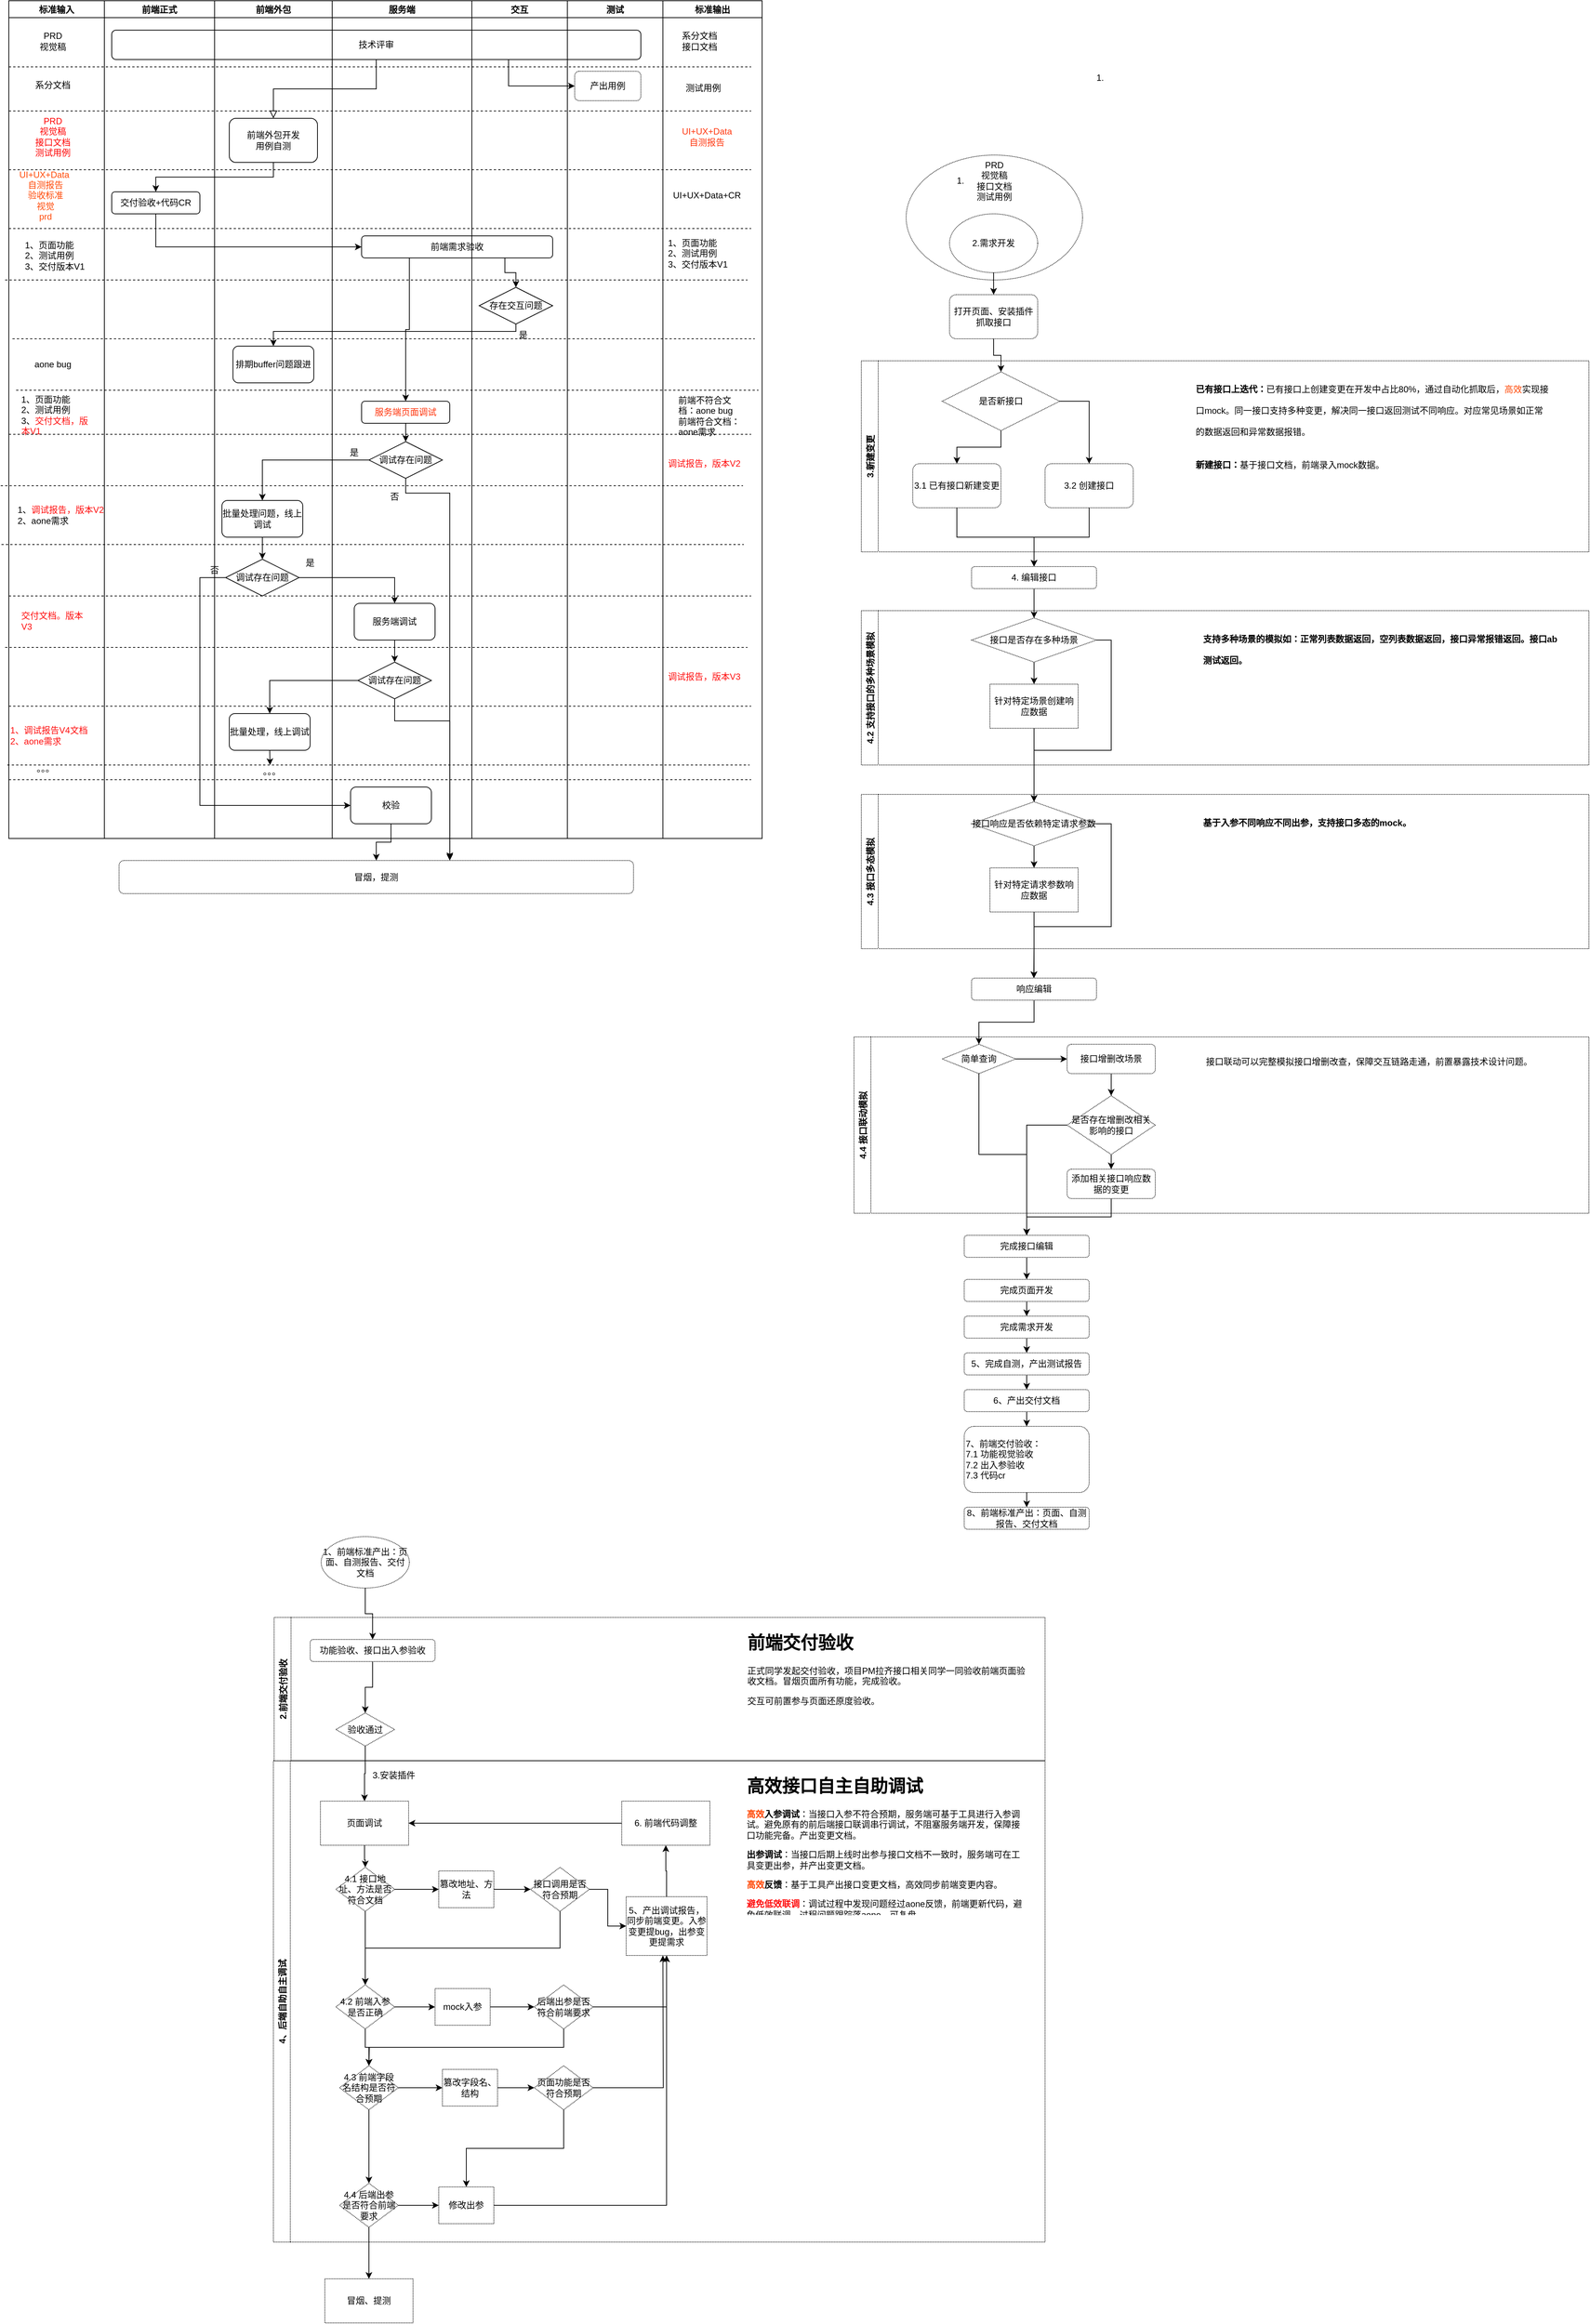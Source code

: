 <mxfile version="15.8.8" type="github">
  <diagram id="C5RBs43oDa-KdzZeNtuy" name="Page-1">
    <mxGraphModel dx="1854" dy="1191" grid="1" gridSize="10" guides="1" tooltips="1" connect="1" arrows="1" fold="1" page="1" pageScale="1" pageWidth="827" pageHeight="1169" math="0" shadow="0">
      <root>
        <mxCell id="WIyWlLk6GJQsqaUBKTNV-0" />
        <mxCell id="WIyWlLk6GJQsqaUBKTNV-1" parent="WIyWlLk6GJQsqaUBKTNV-0" />
        <mxCell id="WIyWlLk6GJQsqaUBKTNV-2" value="" style="rounded=0;html=1;jettySize=auto;orthogonalLoop=1;fontSize=11;endArrow=block;endFill=0;endSize=8;strokeWidth=1;shadow=0;labelBackgroundColor=none;edgeStyle=orthogonalEdgeStyle;entryX=0.5;entryY=0;entryDx=0;entryDy=0;" parent="WIyWlLk6GJQsqaUBKTNV-1" source="WIyWlLk6GJQsqaUBKTNV-3" target="Toa8bJAQONpsRSG5JDjS-0" edge="1">
          <mxGeometry relative="1" as="geometry">
            <mxPoint x="220" y="170" as="targetPoint" />
          </mxGeometry>
        </mxCell>
        <mxCell id="Toa8bJAQONpsRSG5JDjS-1" style="edgeStyle=orthogonalEdgeStyle;rounded=0;orthogonalLoop=1;jettySize=auto;html=1;exitX=0.5;exitY=1;exitDx=0;exitDy=0;entryX=0.5;entryY=0;entryDx=0;entryDy=0;" parent="WIyWlLk6GJQsqaUBKTNV-1" source="Toa8bJAQONpsRSG5JDjS-0" target="WIyWlLk6GJQsqaUBKTNV-7" edge="1">
          <mxGeometry relative="1" as="geometry" />
        </mxCell>
        <mxCell id="Toa8bJAQONpsRSG5JDjS-18" style="edgeStyle=orthogonalEdgeStyle;rounded=0;orthogonalLoop=1;jettySize=auto;html=1;exitX=0.25;exitY=1;exitDx=0;exitDy=0;entryX=0.5;entryY=0;entryDx=0;entryDy=0;" parent="WIyWlLk6GJQsqaUBKTNV-1" source="Toa8bJAQONpsRSG5JDjS-2" target="Toa8bJAQONpsRSG5JDjS-5" edge="1">
          <mxGeometry relative="1" as="geometry" />
        </mxCell>
        <mxCell id="Toa8bJAQONpsRSG5JDjS-21" style="edgeStyle=orthogonalEdgeStyle;rounded=0;orthogonalLoop=1;jettySize=auto;html=1;exitX=0.75;exitY=1;exitDx=0;exitDy=0;entryX=0.5;entryY=0;entryDx=0;entryDy=0;" parent="WIyWlLk6GJQsqaUBKTNV-1" source="Toa8bJAQONpsRSG5JDjS-2" target="Toa8bJAQONpsRSG5JDjS-20" edge="1">
          <mxGeometry relative="1" as="geometry" />
        </mxCell>
        <mxCell id="Toa8bJAQONpsRSG5JDjS-2" value="前端需求验收" style="rounded=1;whiteSpace=wrap;html=1;" parent="WIyWlLk6GJQsqaUBKTNV-1" vertex="1">
          <mxGeometry x="500" y="330" width="260" height="30" as="geometry" />
        </mxCell>
        <mxCell id="Toa8bJAQONpsRSG5JDjS-8" value="标准输入" style="swimlane;" parent="WIyWlLk6GJQsqaUBKTNV-1" vertex="1">
          <mxGeometry x="20" y="10" width="130" height="1140" as="geometry" />
        </mxCell>
        <mxCell id="Toa8bJAQONpsRSG5JDjS-48" value="UI+UX+Data&amp;nbsp;&lt;br&gt;自测报告&lt;br&gt;验收标准&lt;br&gt;视觉&lt;br&gt;prd" style="text;html=1;strokeColor=none;fillColor=none;align=center;verticalAlign=middle;whiteSpace=wrap;rounded=0;dashed=1;dashPattern=1 1;fontColor=#FF4A08;" parent="Toa8bJAQONpsRSG5JDjS-8" vertex="1">
          <mxGeometry x="20" y="240" width="60" height="50" as="geometry" />
        </mxCell>
        <mxCell id="Toa8bJAQONpsRSG5JDjS-66" value="PRD&lt;br&gt;视觉稿" style="text;html=1;strokeColor=none;fillColor=none;align=center;verticalAlign=middle;whiteSpace=wrap;rounded=0;dashed=1;dashPattern=1 1;" parent="Toa8bJAQONpsRSG5JDjS-8" vertex="1">
          <mxGeometry x="30" y="40" width="60" height="30" as="geometry" />
        </mxCell>
        <mxCell id="Toa8bJAQONpsRSG5JDjS-78" value="" style="endArrow=none;dashed=1;html=1;rounded=0;" parent="Toa8bJAQONpsRSG5JDjS-8" edge="1">
          <mxGeometry width="50" height="50" relative="1" as="geometry">
            <mxPoint y="90" as="sourcePoint" />
            <mxPoint x="1010" y="90" as="targetPoint" />
          </mxGeometry>
        </mxCell>
        <mxCell id="Toa8bJAQONpsRSG5JDjS-80" value="系分文档" style="text;html=1;strokeColor=none;fillColor=none;align=center;verticalAlign=middle;whiteSpace=wrap;rounded=0;dashed=1;dashPattern=1 1;" parent="Toa8bJAQONpsRSG5JDjS-8" vertex="1">
          <mxGeometry x="30" y="100" width="60" height="30" as="geometry" />
        </mxCell>
        <mxCell id="coyyOgCqXM8ooxdJUqRu-25" value="" style="endArrow=none;dashed=1;html=1;rounded=0;" edge="1" parent="Toa8bJAQONpsRSG5JDjS-8">
          <mxGeometry width="50" height="50" relative="1" as="geometry">
            <mxPoint y="810" as="sourcePoint" />
            <mxPoint x="1010" y="810" as="targetPoint" />
          </mxGeometry>
        </mxCell>
        <mxCell id="coyyOgCqXM8ooxdJUqRu-31" value="。。。" style="text;html=1;strokeColor=none;fillColor=none;align=center;verticalAlign=middle;whiteSpace=wrap;rounded=0;dashed=1;dashPattern=1 1;" vertex="1" parent="Toa8bJAQONpsRSG5JDjS-8">
          <mxGeometry x="20" y="1030" width="60" height="30" as="geometry" />
        </mxCell>
        <mxCell id="Toa8bJAQONpsRSG5JDjS-57" value="1、&lt;font color=&quot;#ff0f0f&quot;&gt;调试报告，版本V2&lt;/font&gt;&lt;br&gt;2、aone需求" style="text;html=1;strokeColor=none;fillColor=none;align=left;verticalAlign=middle;whiteSpace=wrap;rounded=0;dashed=1;dashPattern=1 1;" parent="Toa8bJAQONpsRSG5JDjS-8" vertex="1">
          <mxGeometry x="10" y="670" width="130" height="60" as="geometry" />
        </mxCell>
        <mxCell id="coyyOgCqXM8ooxdJUqRu-42" value="&lt;font color=&quot;#ff0f0f&quot;&gt;1、调试报告V4文档&lt;br&gt;2、aone需求&lt;/font&gt;" style="text;html=1;strokeColor=none;fillColor=none;align=left;verticalAlign=middle;whiteSpace=wrap;rounded=0;dashed=1;dashPattern=1 1;" vertex="1" parent="Toa8bJAQONpsRSG5JDjS-8">
          <mxGeometry y="970" width="130" height="60" as="geometry" />
        </mxCell>
        <mxCell id="Toa8bJAQONpsRSG5JDjS-33" value="aone bug" style="text;html=1;strokeColor=none;fillColor=none;align=center;verticalAlign=middle;whiteSpace=wrap;rounded=0;dashed=1;dashPattern=1 1;" parent="Toa8bJAQONpsRSG5JDjS-8" vertex="1">
          <mxGeometry x="30" y="480" width="60" height="30" as="geometry" />
        </mxCell>
        <mxCell id="coyyOgCqXM8ooxdJUqRu-44" value="&lt;font color=&quot;#ff0f0f&quot;&gt;交付文档。版本V3&lt;/font&gt;" style="text;html=1;strokeColor=none;fillColor=none;align=left;verticalAlign=middle;whiteSpace=wrap;rounded=0;dashed=1;dashPattern=1 1;" vertex="1" parent="Toa8bJAQONpsRSG5JDjS-8">
          <mxGeometry x="15" y="820" width="100" height="47" as="geometry" />
        </mxCell>
        <mxCell id="coyyOgCqXM8ooxdJUqRu-46" value="1、页面功能&lt;br&gt;2、测试用例&lt;br&gt;3、&lt;font color=&quot;#ff0f0f&quot;&gt;交付文档，版本V1&lt;/font&gt;" style="text;html=1;strokeColor=none;fillColor=none;align=left;verticalAlign=middle;whiteSpace=wrap;rounded=0;dashed=1;dashPattern=1 1;" vertex="1" parent="Toa8bJAQONpsRSG5JDjS-8">
          <mxGeometry x="15" y="540" width="100" height="47" as="geometry" />
        </mxCell>
        <mxCell id="Toa8bJAQONpsRSG5JDjS-9" value="前端正式" style="swimlane;" parent="WIyWlLk6GJQsqaUBKTNV-1" vertex="1">
          <mxGeometry x="150" y="10" width="150" height="1140" as="geometry" />
        </mxCell>
        <mxCell id="WIyWlLk6GJQsqaUBKTNV-7" value="交付验收+代码CR" style="rounded=1;whiteSpace=wrap;html=1;fontSize=12;glass=0;strokeWidth=1;shadow=0;" parent="Toa8bJAQONpsRSG5JDjS-9" vertex="1">
          <mxGeometry x="10" y="260" width="120" height="30" as="geometry" />
        </mxCell>
        <mxCell id="Toa8bJAQONpsRSG5JDjS-75" value="" style="endArrow=none;dashed=1;html=1;rounded=0;" parent="Toa8bJAQONpsRSG5JDjS-9" edge="1">
          <mxGeometry width="50" height="50" relative="1" as="geometry">
            <mxPoint x="-130" y="590" as="sourcePoint" />
            <mxPoint x="880" y="590" as="targetPoint" />
          </mxGeometry>
        </mxCell>
        <mxCell id="coyyOgCqXM8ooxdJUqRu-16" value="否" style="text;html=1;strokeColor=none;fillColor=none;align=center;verticalAlign=middle;whiteSpace=wrap;rounded=0;" vertex="1" parent="Toa8bJAQONpsRSG5JDjS-9">
          <mxGeometry x="120" y="760" width="60" height="30" as="geometry" />
        </mxCell>
        <mxCell id="Toa8bJAQONpsRSG5JDjS-11" value="服务端" style="swimlane;" parent="WIyWlLk6GJQsqaUBKTNV-1" vertex="1">
          <mxGeometry x="460" y="10" width="190" height="1140" as="geometry" />
        </mxCell>
        <mxCell id="Toa8bJAQONpsRSG5JDjS-6" value="调试存在问题" style="rhombus;whiteSpace=wrap;html=1;" parent="Toa8bJAQONpsRSG5JDjS-11" vertex="1">
          <mxGeometry x="50" y="600" width="100" height="50" as="geometry" />
        </mxCell>
        <mxCell id="Toa8bJAQONpsRSG5JDjS-71" value="" style="endArrow=none;dashed=1;html=1;rounded=0;" parent="Toa8bJAQONpsRSG5JDjS-11" edge="1">
          <mxGeometry width="50" height="50" relative="1" as="geometry">
            <mxPoint x="-440" y="310" as="sourcePoint" />
            <mxPoint x="570" y="310" as="targetPoint" />
          </mxGeometry>
        </mxCell>
        <mxCell id="Toa8bJAQONpsRSG5JDjS-72" value="" style="endArrow=none;dashed=1;html=1;rounded=0;" parent="Toa8bJAQONpsRSG5JDjS-11" edge="1">
          <mxGeometry width="50" height="50" relative="1" as="geometry">
            <mxPoint x="-445" y="380" as="sourcePoint" />
            <mxPoint x="565" y="380" as="targetPoint" />
          </mxGeometry>
        </mxCell>
        <mxCell id="WIyWlLk6GJQsqaUBKTNV-3" value="技术评审" style="rounded=1;whiteSpace=wrap;html=1;fontSize=12;glass=0;strokeWidth=1;shadow=0;" parent="Toa8bJAQONpsRSG5JDjS-11" vertex="1">
          <mxGeometry x="-300" y="40" width="720" height="40" as="geometry" />
        </mxCell>
        <mxCell id="Toa8bJAQONpsRSG5JDjS-5" value="服务端页面调试" style="rounded=1;whiteSpace=wrap;html=1;fontColor=#FF330A;" parent="Toa8bJAQONpsRSG5JDjS-11" vertex="1">
          <mxGeometry x="40" y="545" width="120" height="30" as="geometry" />
        </mxCell>
        <mxCell id="Toa8bJAQONpsRSG5JDjS-16" style="edgeStyle=orthogonalEdgeStyle;rounded=0;orthogonalLoop=1;jettySize=auto;html=1;exitX=0.5;exitY=1;exitDx=0;exitDy=0;entryX=0.5;entryY=0;entryDx=0;entryDy=0;" parent="Toa8bJAQONpsRSG5JDjS-11" source="Toa8bJAQONpsRSG5JDjS-5" target="Toa8bJAQONpsRSG5JDjS-6" edge="1">
          <mxGeometry relative="1" as="geometry" />
        </mxCell>
        <mxCell id="coyyOgCqXM8ooxdJUqRu-11" style="edgeStyle=orthogonalEdgeStyle;rounded=0;orthogonalLoop=1;jettySize=auto;html=1;exitX=0.5;exitY=1;exitDx=0;exitDy=0;entryX=0.5;entryY=0;entryDx=0;entryDy=0;" edge="1" parent="Toa8bJAQONpsRSG5JDjS-11" source="coyyOgCqXM8ooxdJUqRu-8" target="coyyOgCqXM8ooxdJUqRu-10">
          <mxGeometry relative="1" as="geometry" />
        </mxCell>
        <mxCell id="coyyOgCqXM8ooxdJUqRu-8" value="服务端调试" style="rounded=1;whiteSpace=wrap;html=1;" vertex="1" parent="Toa8bJAQONpsRSG5JDjS-11">
          <mxGeometry x="30" y="820" width="110" height="50" as="geometry" />
        </mxCell>
        <mxCell id="coyyOgCqXM8ooxdJUqRu-10" value="调试存在问题" style="rhombus;whiteSpace=wrap;html=1;" vertex="1" parent="Toa8bJAQONpsRSG5JDjS-11">
          <mxGeometry x="35" y="900" width="100" height="50" as="geometry" />
        </mxCell>
        <mxCell id="coyyOgCqXM8ooxdJUqRu-13" value="是" style="text;html=1;strokeColor=none;fillColor=none;align=center;verticalAlign=middle;whiteSpace=wrap;rounded=0;" vertex="1" parent="Toa8bJAQONpsRSG5JDjS-11">
          <mxGeometry y="600" width="60" height="30" as="geometry" />
        </mxCell>
        <mxCell id="coyyOgCqXM8ooxdJUqRu-17" value="否" style="text;html=1;strokeColor=none;fillColor=none;align=center;verticalAlign=middle;whiteSpace=wrap;rounded=0;" vertex="1" parent="Toa8bJAQONpsRSG5JDjS-11">
          <mxGeometry x="55" y="660" width="60" height="30" as="geometry" />
        </mxCell>
        <mxCell id="coyyOgCqXM8ooxdJUqRu-26" value="" style="endArrow=none;dashed=1;html=1;rounded=0;" edge="1" parent="Toa8bJAQONpsRSG5JDjS-11">
          <mxGeometry width="50" height="50" relative="1" as="geometry">
            <mxPoint x="-445" y="880" as="sourcePoint" />
            <mxPoint x="565" y="880" as="targetPoint" />
          </mxGeometry>
        </mxCell>
        <mxCell id="coyyOgCqXM8ooxdJUqRu-28" value="" style="endArrow=none;dashed=1;html=1;rounded=0;" edge="1" parent="Toa8bJAQONpsRSG5JDjS-11">
          <mxGeometry width="50" height="50" relative="1" as="geometry">
            <mxPoint x="-442" y="1040" as="sourcePoint" />
            <mxPoint x="568" y="1040" as="targetPoint" />
          </mxGeometry>
        </mxCell>
        <mxCell id="coyyOgCqXM8ooxdJUqRu-29" value="" style="endArrow=none;dashed=1;html=1;rounded=0;" edge="1" parent="Toa8bJAQONpsRSG5JDjS-11">
          <mxGeometry width="50" height="50" relative="1" as="geometry">
            <mxPoint x="-440" y="1060" as="sourcePoint" />
            <mxPoint x="570" y="1060" as="targetPoint" />
          </mxGeometry>
        </mxCell>
        <mxCell id="Toa8bJAQONpsRSG5JDjS-10" value="前端外包" style="swimlane;" parent="WIyWlLk6GJQsqaUBKTNV-1" vertex="1">
          <mxGeometry x="300" y="10" width="160" height="1140" as="geometry" />
        </mxCell>
        <mxCell id="Toa8bJAQONpsRSG5JDjS-0" value="前端外包开发&lt;br&gt;用例自测" style="rounded=1;whiteSpace=wrap;html=1;" parent="Toa8bJAQONpsRSG5JDjS-10" vertex="1">
          <mxGeometry x="20" y="160" width="120" height="60" as="geometry" />
        </mxCell>
        <mxCell id="Toa8bJAQONpsRSG5JDjS-73" value="" style="endArrow=none;dashed=1;html=1;rounded=0;" parent="Toa8bJAQONpsRSG5JDjS-10" edge="1">
          <mxGeometry width="50" height="50" relative="1" as="geometry">
            <mxPoint x="-275" y="460" as="sourcePoint" />
            <mxPoint x="735" y="460" as="targetPoint" />
          </mxGeometry>
        </mxCell>
        <mxCell id="coyyOgCqXM8ooxdJUqRu-0" value="排期buffer问题跟进" style="rounded=1;whiteSpace=wrap;html=1;" vertex="1" parent="Toa8bJAQONpsRSG5JDjS-10">
          <mxGeometry x="25" y="470" width="110" height="50" as="geometry" />
        </mxCell>
        <mxCell id="Toa8bJAQONpsRSG5JDjS-7" value="批量处理问题，线上调试" style="rounded=1;whiteSpace=wrap;html=1;" parent="Toa8bJAQONpsRSG5JDjS-10" vertex="1">
          <mxGeometry x="10" y="680" width="110" height="50" as="geometry" />
        </mxCell>
        <mxCell id="coyyOgCqXM8ooxdJUqRu-5" value="调试存在问题" style="rhombus;whiteSpace=wrap;html=1;" vertex="1" parent="Toa8bJAQONpsRSG5JDjS-10">
          <mxGeometry x="15" y="760" width="100" height="50" as="geometry" />
        </mxCell>
        <mxCell id="coyyOgCqXM8ooxdJUqRu-7" style="edgeStyle=orthogonalEdgeStyle;rounded=0;orthogonalLoop=1;jettySize=auto;html=1;exitX=0.5;exitY=1;exitDx=0;exitDy=0;entryX=0.5;entryY=0;entryDx=0;entryDy=0;" edge="1" parent="Toa8bJAQONpsRSG5JDjS-10" source="Toa8bJAQONpsRSG5JDjS-7" target="coyyOgCqXM8ooxdJUqRu-5">
          <mxGeometry relative="1" as="geometry" />
        </mxCell>
        <mxCell id="coyyOgCqXM8ooxdJUqRu-14" value="是" style="text;html=1;strokeColor=none;fillColor=none;align=center;verticalAlign=middle;whiteSpace=wrap;rounded=0;" vertex="1" parent="Toa8bJAQONpsRSG5JDjS-10">
          <mxGeometry x="100" y="750" width="60" height="30" as="geometry" />
        </mxCell>
        <mxCell id="coyyOgCqXM8ooxdJUqRu-22" value="批量处理，线上调试" style="rounded=1;whiteSpace=wrap;html=1;" vertex="1" parent="Toa8bJAQONpsRSG5JDjS-10">
          <mxGeometry x="20" y="970" width="110" height="50" as="geometry" />
        </mxCell>
        <mxCell id="coyyOgCqXM8ooxdJUqRu-27" value="" style="endArrow=none;dashed=1;html=1;rounded=0;" edge="1" parent="Toa8bJAQONpsRSG5JDjS-10">
          <mxGeometry width="50" height="50" relative="1" as="geometry">
            <mxPoint x="-280" y="960" as="sourcePoint" />
            <mxPoint x="730" y="960" as="targetPoint" />
          </mxGeometry>
        </mxCell>
        <mxCell id="coyyOgCqXM8ooxdJUqRu-30" value="。。。" style="text;html=1;strokeColor=none;fillColor=none;align=center;verticalAlign=middle;whiteSpace=wrap;rounded=0;dashed=1;dashPattern=1 1;" vertex="1" parent="Toa8bJAQONpsRSG5JDjS-10">
          <mxGeometry x="48" y="1034" width="60" height="30" as="geometry" />
        </mxCell>
        <mxCell id="Toa8bJAQONpsRSG5JDjS-12" value="交互" style="swimlane;" parent="WIyWlLk6GJQsqaUBKTNV-1" vertex="1">
          <mxGeometry x="650" y="10" width="130" height="1140" as="geometry" />
        </mxCell>
        <mxCell id="Toa8bJAQONpsRSG5JDjS-20" value="存在交互问题" style="rhombus;whiteSpace=wrap;html=1;" parent="Toa8bJAQONpsRSG5JDjS-12" vertex="1">
          <mxGeometry x="10" y="390" width="100" height="50" as="geometry" />
        </mxCell>
        <mxCell id="Toa8bJAQONpsRSG5JDjS-76" value="" style="endArrow=none;dashed=1;html=1;rounded=0;" parent="Toa8bJAQONpsRSG5JDjS-12" edge="1">
          <mxGeometry width="50" height="50" relative="1" as="geometry">
            <mxPoint x="-641" y="660" as="sourcePoint" />
            <mxPoint x="369" y="660" as="targetPoint" />
          </mxGeometry>
        </mxCell>
        <mxCell id="coyyOgCqXM8ooxdJUqRu-3" value="" style="endArrow=none;dashed=1;html=1;rounded=0;" edge="1" parent="Toa8bJAQONpsRSG5JDjS-12">
          <mxGeometry width="50" height="50" relative="1" as="geometry">
            <mxPoint x="-640" y="740" as="sourcePoint" />
            <mxPoint x="370" y="740" as="targetPoint" />
          </mxGeometry>
        </mxCell>
        <mxCell id="coyyOgCqXM8ooxdJUqRu-12" value="是" style="text;html=1;strokeColor=none;fillColor=none;align=center;verticalAlign=middle;whiteSpace=wrap;rounded=0;" vertex="1" parent="Toa8bJAQONpsRSG5JDjS-12">
          <mxGeometry x="40" y="440" width="60" height="30" as="geometry" />
        </mxCell>
        <mxCell id="Toa8bJAQONpsRSG5JDjS-74" value="" style="endArrow=none;dashed=1;html=1;rounded=0;" parent="Toa8bJAQONpsRSG5JDjS-12" edge="1">
          <mxGeometry width="50" height="50" relative="1" as="geometry">
            <mxPoint x="-620" y="530" as="sourcePoint" />
            <mxPoint x="390" y="530" as="targetPoint" />
          </mxGeometry>
        </mxCell>
        <mxCell id="Toa8bJAQONpsRSG5JDjS-14" style="edgeStyle=orthogonalEdgeStyle;rounded=0;orthogonalLoop=1;jettySize=auto;html=1;exitX=0.5;exitY=1;exitDx=0;exitDy=0;entryX=0;entryY=0.5;entryDx=0;entryDy=0;" parent="WIyWlLk6GJQsqaUBKTNV-1" source="WIyWlLk6GJQsqaUBKTNV-7" target="Toa8bJAQONpsRSG5JDjS-2" edge="1">
          <mxGeometry relative="1" as="geometry" />
        </mxCell>
        <mxCell id="Toa8bJAQONpsRSG5JDjS-17" value="标准输出" style="swimlane;" parent="WIyWlLk6GJQsqaUBKTNV-1" vertex="1">
          <mxGeometry x="910" y="10" width="135" height="1140" as="geometry" />
        </mxCell>
        <mxCell id="Toa8bJAQONpsRSG5JDjS-24" value="UI+UX+Data&lt;br&gt;自测报告" style="text;html=1;strokeColor=none;fillColor=none;align=center;verticalAlign=middle;whiteSpace=wrap;rounded=0;fontColor=#FF370F;" parent="Toa8bJAQONpsRSG5JDjS-17" vertex="1">
          <mxGeometry x="30" y="170" width="60" height="30" as="geometry" />
        </mxCell>
        <mxCell id="Toa8bJAQONpsRSG5JDjS-35" value="&lt;div style=&quot;text-align: left&quot;&gt;&lt;span&gt;前端不符合文档：aone bug&lt;/span&gt;&lt;/div&gt;&lt;div style=&quot;text-align: left&quot;&gt;&lt;span&gt;前端符合文档：&lt;/span&gt;&lt;/div&gt;&lt;div style=&quot;text-align: left&quot;&gt;&lt;span&gt;aone需求&lt;/span&gt;&lt;/div&gt;" style="text;html=1;strokeColor=none;fillColor=none;align=center;verticalAlign=middle;whiteSpace=wrap;rounded=0;dashed=1;dashPattern=1 1;" parent="Toa8bJAQONpsRSG5JDjS-17" vertex="1">
          <mxGeometry x="20" y="530" width="90" height="70" as="geometry" />
        </mxCell>
        <mxCell id="Toa8bJAQONpsRSG5JDjS-47" value="UI+UX+Data+CR" style="text;html=1;strokeColor=none;fillColor=none;align=center;verticalAlign=middle;whiteSpace=wrap;rounded=0;dashed=1;dashPattern=1 1;" parent="Toa8bJAQONpsRSG5JDjS-17" vertex="1">
          <mxGeometry x="30" y="250" width="60" height="30" as="geometry" />
        </mxCell>
        <mxCell id="Toa8bJAQONpsRSG5JDjS-67" value="系分文档&lt;br&gt;接口文档" style="text;html=1;strokeColor=none;fillColor=none;align=center;verticalAlign=middle;whiteSpace=wrap;rounded=0;dashed=1;dashPattern=1 1;" parent="Toa8bJAQONpsRSG5JDjS-17" vertex="1">
          <mxGeometry x="20" y="40" width="60" height="30" as="geometry" />
        </mxCell>
        <mxCell id="Toa8bJAQONpsRSG5JDjS-68" value="PRD&lt;br&gt;视觉稿&lt;br&gt;接口文档&lt;br&gt;测试用例" style="text;html=1;strokeColor=none;fillColor=none;align=center;verticalAlign=middle;whiteSpace=wrap;rounded=0;dashed=1;dashPattern=1 1;fontColor=#FF0505;" parent="Toa8bJAQONpsRSG5JDjS-17" vertex="1">
          <mxGeometry x="-860" y="160" width="60" height="50" as="geometry" />
        </mxCell>
        <mxCell id="Toa8bJAQONpsRSG5JDjS-81" value="测试用例" style="text;html=1;strokeColor=none;fillColor=none;align=center;verticalAlign=middle;whiteSpace=wrap;rounded=0;dashed=1;dashPattern=1 1;" parent="Toa8bJAQONpsRSG5JDjS-17" vertex="1">
          <mxGeometry x="25" y="104" width="60" height="30" as="geometry" />
        </mxCell>
        <mxCell id="Toa8bJAQONpsRSG5JDjS-70" value="" style="endArrow=none;dashed=1;html=1;rounded=0;" parent="Toa8bJAQONpsRSG5JDjS-17" edge="1">
          <mxGeometry width="50" height="50" relative="1" as="geometry">
            <mxPoint x="-890" y="230" as="sourcePoint" />
            <mxPoint x="120" y="230" as="targetPoint" />
          </mxGeometry>
        </mxCell>
        <mxCell id="coyyOgCqXM8ooxdJUqRu-43" value="1、页面功能&lt;br&gt;2、测试用例&lt;br&gt;3、交付版本V1" style="text;html=1;strokeColor=none;fillColor=none;align=left;verticalAlign=middle;whiteSpace=wrap;rounded=0;dashed=1;dashPattern=1 1;" vertex="1" parent="Toa8bJAQONpsRSG5JDjS-17">
          <mxGeometry x="5" y="320" width="100" height="47" as="geometry" />
        </mxCell>
        <mxCell id="coyyOgCqXM8ooxdJUqRu-48" value="&lt;font color=&quot;#ff0f0f&quot;&gt;调试报告，版本V2&lt;/font&gt;" style="text;html=1;strokeColor=none;fillColor=none;align=left;verticalAlign=middle;whiteSpace=wrap;rounded=0;dashed=1;dashPattern=1 1;" vertex="1" parent="Toa8bJAQONpsRSG5JDjS-17">
          <mxGeometry x="5" y="600" width="130" height="60" as="geometry" />
        </mxCell>
        <mxCell id="coyyOgCqXM8ooxdJUqRu-49" value="&lt;font color=&quot;#ff0f0f&quot;&gt;调试报告，版本V3&lt;/font&gt;" style="text;html=1;strokeColor=none;fillColor=none;align=left;verticalAlign=middle;whiteSpace=wrap;rounded=0;dashed=1;dashPattern=1 1;" vertex="1" parent="Toa8bJAQONpsRSG5JDjS-17">
          <mxGeometry x="5" y="890" width="130" height="60" as="geometry" />
        </mxCell>
        <mxCell id="Toa8bJAQONpsRSG5JDjS-39" value="测试" style="swimlane;" parent="WIyWlLk6GJQsqaUBKTNV-1" vertex="1">
          <mxGeometry x="780" y="10" width="130" height="1140" as="geometry" />
        </mxCell>
        <mxCell id="Toa8bJAQONpsRSG5JDjS-49" value="1、页面功能&lt;br&gt;2、测试用例&lt;br&gt;3、交付版本V1" style="text;html=1;strokeColor=none;fillColor=none;align=left;verticalAlign=middle;whiteSpace=wrap;rounded=0;dashed=1;dashPattern=1 1;" parent="Toa8bJAQONpsRSG5JDjS-39" vertex="1">
          <mxGeometry x="-740" y="323" width="100" height="47" as="geometry" />
        </mxCell>
        <mxCell id="Toa8bJAQONpsRSG5JDjS-77" value="产出用例" style="rounded=1;whiteSpace=wrap;html=1;dashed=1;dashPattern=1 1;align=center;" parent="Toa8bJAQONpsRSG5JDjS-39" vertex="1">
          <mxGeometry x="10" y="96" width="90" height="40" as="geometry" />
        </mxCell>
        <mxCell id="Toa8bJAQONpsRSG5JDjS-53" style="edgeStyle=orthogonalEdgeStyle;rounded=0;orthogonalLoop=1;jettySize=auto;html=1;exitX=0.5;exitY=1;exitDx=0;exitDy=0;" parent="WIyWlLk6GJQsqaUBKTNV-1" source="Toa8bJAQONpsRSG5JDjS-6" target="Toa8bJAQONpsRSG5JDjS-43" edge="1">
          <mxGeometry relative="1" as="geometry">
            <Array as="points">
              <mxPoint x="560" y="680" />
              <mxPoint x="620" y="680" />
            </Array>
          </mxGeometry>
        </mxCell>
        <mxCell id="Toa8bJAQONpsRSG5JDjS-69" value="" style="endArrow=none;dashed=1;html=1;rounded=0;" parent="WIyWlLk6GJQsqaUBKTNV-1" edge="1">
          <mxGeometry width="50" height="50" relative="1" as="geometry">
            <mxPoint x="20" y="160" as="sourcePoint" />
            <mxPoint x="1030" y="160" as="targetPoint" />
          </mxGeometry>
        </mxCell>
        <mxCell id="Toa8bJAQONpsRSG5JDjS-79" style="edgeStyle=orthogonalEdgeStyle;rounded=0;orthogonalLoop=1;jettySize=auto;html=1;exitX=0.75;exitY=1;exitDx=0;exitDy=0;entryX=0;entryY=0.5;entryDx=0;entryDy=0;" parent="WIyWlLk6GJQsqaUBKTNV-1" source="WIyWlLk6GJQsqaUBKTNV-3" target="Toa8bJAQONpsRSG5JDjS-77" edge="1">
          <mxGeometry relative="1" as="geometry" />
        </mxCell>
        <mxCell id="Toa8bJAQONpsRSG5JDjS-83" value="PRD&lt;br&gt;视觉稿&lt;br&gt;接口文档&lt;br&gt;测试用例" style="ellipse;whiteSpace=wrap;html=1;dashed=1;dashPattern=1 1;fontColor=#000000;align=center;verticalAlign=top;" parent="WIyWlLk6GJQsqaUBKTNV-1" vertex="1">
          <mxGeometry x="1241" y="220" width="240" height="170" as="geometry" />
        </mxCell>
        <mxCell id="Toa8bJAQONpsRSG5JDjS-94" style="edgeStyle=orthogonalEdgeStyle;rounded=0;orthogonalLoop=1;jettySize=auto;html=1;exitX=0.5;exitY=1;exitDx=0;exitDy=0;fontColor=#000000;" parent="WIyWlLk6GJQsqaUBKTNV-1" source="Toa8bJAQONpsRSG5JDjS-84" target="Toa8bJAQONpsRSG5JDjS-86" edge="1">
          <mxGeometry relative="1" as="geometry" />
        </mxCell>
        <mxCell id="Toa8bJAQONpsRSG5JDjS-84" value="打开页面、安装插件抓取接口" style="rounded=1;whiteSpace=wrap;html=1;dashed=1;dashPattern=1 1;fontColor=#000000;align=center;" parent="WIyWlLk6GJQsqaUBKTNV-1" vertex="1">
          <mxGeometry x="1300" y="410" width="120" height="60" as="geometry" />
        </mxCell>
        <mxCell id="Toa8bJAQONpsRSG5JDjS-95" style="edgeStyle=orthogonalEdgeStyle;rounded=0;orthogonalLoop=1;jettySize=auto;html=1;exitX=0.5;exitY=1;exitDx=0;exitDy=0;fontColor=#000000;" parent="WIyWlLk6GJQsqaUBKTNV-1" source="Toa8bJAQONpsRSG5JDjS-85" target="Toa8bJAQONpsRSG5JDjS-84" edge="1">
          <mxGeometry relative="1" as="geometry" />
        </mxCell>
        <mxCell id="Toa8bJAQONpsRSG5JDjS-85" value="2.需求开发" style="ellipse;whiteSpace=wrap;html=1;dashed=1;dashPattern=1 1;fontColor=#000000;align=center;" parent="WIyWlLk6GJQsqaUBKTNV-1" vertex="1">
          <mxGeometry x="1300" y="300" width="120" height="80" as="geometry" />
        </mxCell>
        <mxCell id="Toa8bJAQONpsRSG5JDjS-90" style="edgeStyle=orthogonalEdgeStyle;rounded=0;orthogonalLoop=1;jettySize=auto;html=1;exitX=0.5;exitY=1;exitDx=0;exitDy=0;fontColor=#000000;" parent="WIyWlLk6GJQsqaUBKTNV-1" source="Toa8bJAQONpsRSG5JDjS-86" target="Toa8bJAQONpsRSG5JDjS-88" edge="1">
          <mxGeometry relative="1" as="geometry" />
        </mxCell>
        <mxCell id="Toa8bJAQONpsRSG5JDjS-91" style="edgeStyle=orthogonalEdgeStyle;rounded=0;orthogonalLoop=1;jettySize=auto;html=1;exitX=1;exitY=0.5;exitDx=0;exitDy=0;fontColor=#000000;" parent="WIyWlLk6GJQsqaUBKTNV-1" source="Toa8bJAQONpsRSG5JDjS-86" target="Toa8bJAQONpsRSG5JDjS-87" edge="1">
          <mxGeometry relative="1" as="geometry" />
        </mxCell>
        <mxCell id="Toa8bJAQONpsRSG5JDjS-86" value="是否新接口" style="rhombus;whiteSpace=wrap;html=1;dashed=1;dashPattern=1 1;fontColor=#000000;align=center;" parent="WIyWlLk6GJQsqaUBKTNV-1" vertex="1">
          <mxGeometry x="1290" y="515" width="160" height="80" as="geometry" />
        </mxCell>
        <mxCell id="Toa8bJAQONpsRSG5JDjS-93" style="edgeStyle=orthogonalEdgeStyle;rounded=0;orthogonalLoop=1;jettySize=auto;html=1;exitX=0.5;exitY=1;exitDx=0;exitDy=0;fontColor=#000000;entryX=0.5;entryY=0;entryDx=0;entryDy=0;" parent="WIyWlLk6GJQsqaUBKTNV-1" source="Toa8bJAQONpsRSG5JDjS-87" target="Toa8bJAQONpsRSG5JDjS-109" edge="1">
          <mxGeometry relative="1" as="geometry">
            <mxPoint x="1420" y="770" as="targetPoint" />
          </mxGeometry>
        </mxCell>
        <mxCell id="Toa8bJAQONpsRSG5JDjS-87" value="3.2 创建接口" style="rounded=1;whiteSpace=wrap;html=1;dashed=1;dashPattern=1 1;fontColor=#000000;align=center;" parent="WIyWlLk6GJQsqaUBKTNV-1" vertex="1">
          <mxGeometry x="1430" y="640" width="120" height="60" as="geometry" />
        </mxCell>
        <mxCell id="Toa8bJAQONpsRSG5JDjS-92" style="edgeStyle=orthogonalEdgeStyle;rounded=0;orthogonalLoop=1;jettySize=auto;html=1;exitX=0.5;exitY=1;exitDx=0;exitDy=0;entryX=0.5;entryY=0;entryDx=0;entryDy=0;fontColor=#000000;" parent="WIyWlLk6GJQsqaUBKTNV-1" source="Toa8bJAQONpsRSG5JDjS-88" target="Toa8bJAQONpsRSG5JDjS-109" edge="1">
          <mxGeometry relative="1" as="geometry">
            <mxPoint x="1420" y="760" as="targetPoint" />
            <Array as="points">
              <mxPoint x="1310" y="740" />
              <mxPoint x="1415" y="740" />
            </Array>
          </mxGeometry>
        </mxCell>
        <mxCell id="Toa8bJAQONpsRSG5JDjS-88" value="3.1 已有接口新建变更" style="rounded=1;whiteSpace=wrap;html=1;dashed=1;dashPattern=1 1;fontColor=#000000;align=center;" parent="WIyWlLk6GJQsqaUBKTNV-1" vertex="1">
          <mxGeometry x="1250" y="640" width="120" height="60" as="geometry" />
        </mxCell>
        <mxCell id="Toa8bJAQONpsRSG5JDjS-99" style="edgeStyle=orthogonalEdgeStyle;rounded=0;orthogonalLoop=1;jettySize=auto;html=1;exitX=0.5;exitY=1;exitDx=0;exitDy=0;fontColor=#000000;" parent="WIyWlLk6GJQsqaUBKTNV-1" source="Toa8bJAQONpsRSG5JDjS-97" target="Toa8bJAQONpsRSG5JDjS-98" edge="1">
          <mxGeometry relative="1" as="geometry" />
        </mxCell>
        <mxCell id="Toa8bJAQONpsRSG5JDjS-97" value="响应编辑" style="rounded=1;whiteSpace=wrap;html=1;dashed=1;dashPattern=1 1;fontColor=#000000;align=center;verticalAlign=middle;" parent="WIyWlLk6GJQsqaUBKTNV-1" vertex="1">
          <mxGeometry x="1330" y="1340" width="170" height="30" as="geometry" />
        </mxCell>
        <mxCell id="Toa8bJAQONpsRSG5JDjS-101" style="edgeStyle=orthogonalEdgeStyle;rounded=0;orthogonalLoop=1;jettySize=auto;html=1;exitX=0.5;exitY=1;exitDx=0;exitDy=0;fontColor=#000000;entryX=0.5;entryY=0;entryDx=0;entryDy=0;" parent="WIyWlLk6GJQsqaUBKTNV-1" source="Toa8bJAQONpsRSG5JDjS-98" target="Toa8bJAQONpsRSG5JDjS-112" edge="1">
          <mxGeometry relative="1" as="geometry">
            <mxPoint x="1300.0" y="1520" as="targetPoint" />
          </mxGeometry>
        </mxCell>
        <mxCell id="Toa8bJAQONpsRSG5JDjS-104" style="edgeStyle=orthogonalEdgeStyle;rounded=0;orthogonalLoop=1;jettySize=auto;html=1;exitX=1;exitY=0.5;exitDx=0;exitDy=0;entryX=0;entryY=0.5;entryDx=0;entryDy=0;fontColor=#000000;" parent="WIyWlLk6GJQsqaUBKTNV-1" source="Toa8bJAQONpsRSG5JDjS-98" target="Toa8bJAQONpsRSG5JDjS-103" edge="1">
          <mxGeometry relative="1" as="geometry" />
        </mxCell>
        <mxCell id="Toa8bJAQONpsRSG5JDjS-98" value="简单查询" style="rhombus;whiteSpace=wrap;html=1;dashed=1;dashPattern=1 1;fontColor=#000000;align=center;verticalAlign=middle;" parent="WIyWlLk6GJQsqaUBKTNV-1" vertex="1">
          <mxGeometry x="1290" y="1430" width="100" height="40" as="geometry" />
        </mxCell>
        <mxCell id="coyyOgCqXM8ooxdJUqRu-60" style="edgeStyle=orthogonalEdgeStyle;rounded=0;orthogonalLoop=1;jettySize=auto;html=1;exitX=0.5;exitY=1;exitDx=0;exitDy=0;fontColor=#FF0F0F;" edge="1" parent="WIyWlLk6GJQsqaUBKTNV-1" source="Toa8bJAQONpsRSG5JDjS-103" target="Toa8bJAQONpsRSG5JDjS-107">
          <mxGeometry relative="1" as="geometry" />
        </mxCell>
        <mxCell id="Toa8bJAQONpsRSG5JDjS-103" value="接口增删改场景" style="rounded=1;whiteSpace=wrap;html=1;dashed=1;dashPattern=1 1;fontColor=#000000;align=center;verticalAlign=middle;" parent="WIyWlLk6GJQsqaUBKTNV-1" vertex="1">
          <mxGeometry x="1460" y="1430" width="120" height="40" as="geometry" />
        </mxCell>
        <mxCell id="Toa8bJAQONpsRSG5JDjS-115" style="edgeStyle=orthogonalEdgeStyle;rounded=0;orthogonalLoop=1;jettySize=auto;html=1;exitX=0;exitY=0.5;exitDx=0;exitDy=0;fontColor=#000000;entryX=0.5;entryY=0;entryDx=0;entryDy=0;" parent="WIyWlLk6GJQsqaUBKTNV-1" source="Toa8bJAQONpsRSG5JDjS-107" target="Toa8bJAQONpsRSG5JDjS-112" edge="1">
          <mxGeometry relative="1" as="geometry">
            <mxPoint x="1420" y="1790.0" as="targetPoint" />
          </mxGeometry>
        </mxCell>
        <mxCell id="Toa8bJAQONpsRSG5JDjS-114" style="edgeStyle=orthogonalEdgeStyle;rounded=0;orthogonalLoop=1;jettySize=auto;html=1;exitX=0.5;exitY=1;exitDx=0;exitDy=0;fontColor=#000000;entryX=0.5;entryY=0;entryDx=0;entryDy=0;" parent="WIyWlLk6GJQsqaUBKTNV-1" source="Toa8bJAQONpsRSG5JDjS-108" target="Toa8bJAQONpsRSG5JDjS-112" edge="1">
          <mxGeometry relative="1" as="geometry">
            <mxPoint x="1420" y="1790.0" as="targetPoint" />
          </mxGeometry>
        </mxCell>
        <mxCell id="coyyOgCqXM8ooxdJUqRu-57" style="edgeStyle=orthogonalEdgeStyle;rounded=0;orthogonalLoop=1;jettySize=auto;html=1;exitX=0.5;exitY=1;exitDx=0;exitDy=0;entryX=0.5;entryY=0;entryDx=0;entryDy=0;fontColor=#FF0F0F;" edge="1" parent="WIyWlLk6GJQsqaUBKTNV-1" source="Toa8bJAQONpsRSG5JDjS-109" target="coyyOgCqXM8ooxdJUqRu-53">
          <mxGeometry relative="1" as="geometry" />
        </mxCell>
        <mxCell id="Toa8bJAQONpsRSG5JDjS-109" value="4. 编辑接口" style="rounded=1;whiteSpace=wrap;html=1;dashed=1;dashPattern=1 1;fontColor=#000000;align=center;verticalAlign=middle;" parent="WIyWlLk6GJQsqaUBKTNV-1" vertex="1">
          <mxGeometry x="1330" y="780" width="170" height="30" as="geometry" />
        </mxCell>
        <mxCell id="Toa8bJAQONpsRSG5JDjS-163" value="" style="edgeStyle=orthogonalEdgeStyle;rounded=0;orthogonalLoop=1;jettySize=auto;html=1;fontColor=#FF0F0F;entryX=0.5;entryY=0;entryDx=0;entryDy=0;" parent="WIyWlLk6GJQsqaUBKTNV-1" source="Toa8bJAQONpsRSG5JDjS-112" target="Toa8bJAQONpsRSG5JDjS-164" edge="1">
          <mxGeometry relative="1" as="geometry">
            <mxPoint x="1420" y="1740" as="targetPoint" />
          </mxGeometry>
        </mxCell>
        <mxCell id="Toa8bJAQONpsRSG5JDjS-112" value="完成接口编辑" style="rounded=1;whiteSpace=wrap;html=1;dashed=1;dashPattern=1 1;fontColor=#000000;align=center;verticalAlign=middle;" parent="WIyWlLk6GJQsqaUBKTNV-1" vertex="1">
          <mxGeometry x="1320" y="1690" width="170" height="30" as="geometry" />
        </mxCell>
        <mxCell id="Toa8bJAQONpsRSG5JDjS-118" value="" style="edgeStyle=orthogonalEdgeStyle;rounded=0;orthogonalLoop=1;jettySize=auto;html=1;fontColor=#000000;" parent="WIyWlLk6GJQsqaUBKTNV-1" source="Toa8bJAQONpsRSG5JDjS-116" target="Toa8bJAQONpsRSG5JDjS-117" edge="1">
          <mxGeometry relative="1" as="geometry" />
        </mxCell>
        <mxCell id="Toa8bJAQONpsRSG5JDjS-121" style="edgeStyle=orthogonalEdgeStyle;rounded=0;orthogonalLoop=1;jettySize=auto;html=1;exitX=1;exitY=0.5;exitDx=0;exitDy=0;fontColor=#000000;" parent="WIyWlLk6GJQsqaUBKTNV-1" source="Toa8bJAQONpsRSG5JDjS-116" target="Toa8bJAQONpsRSG5JDjS-97" edge="1">
          <mxGeometry relative="1" as="geometry">
            <mxPoint x="1500" y="1290" as="targetPoint" />
            <Array as="points">
              <mxPoint x="1520" y="1130" />
              <mxPoint x="1520" y="1270" />
              <mxPoint x="1415" y="1270" />
            </Array>
          </mxGeometry>
        </mxCell>
        <mxCell id="Toa8bJAQONpsRSG5JDjS-116" value="接口响应是否依赖特定请求参数" style="rhombus;whiteSpace=wrap;html=1;dashed=1;dashPattern=1 1;fontColor=#000000;align=center;verticalAlign=middle;" parent="WIyWlLk6GJQsqaUBKTNV-1" vertex="1">
          <mxGeometry x="1330" y="1100" width="170" height="60" as="geometry" />
        </mxCell>
        <mxCell id="Toa8bJAQONpsRSG5JDjS-122" style="edgeStyle=orthogonalEdgeStyle;rounded=0;orthogonalLoop=1;jettySize=auto;html=1;exitX=0.5;exitY=1;exitDx=0;exitDy=0;fontColor=#000000;" parent="WIyWlLk6GJQsqaUBKTNV-1" source="Toa8bJAQONpsRSG5JDjS-117" edge="1">
          <mxGeometry relative="1" as="geometry">
            <mxPoint x="1414.667" y="1340" as="targetPoint" />
          </mxGeometry>
        </mxCell>
        <mxCell id="Toa8bJAQONpsRSG5JDjS-117" value="针对特定请求参数响应数据" style="whiteSpace=wrap;html=1;dashed=1;dashPattern=1 1;fontColor=#000000;" parent="WIyWlLk6GJQsqaUBKTNV-1" vertex="1">
          <mxGeometry x="1355" y="1190" width="120" height="60" as="geometry" />
        </mxCell>
        <mxCell id="Toa8bJAQONpsRSG5JDjS-124" value="3.新建变更" style="swimlane;horizontal=0;dashed=1;dashPattern=1 1;fontColor=#000000;align=center;verticalAlign=middle;" parent="WIyWlLk6GJQsqaUBKTNV-1" vertex="1">
          <mxGeometry x="1180" y="500" width="990" height="260" as="geometry" />
        </mxCell>
        <mxCell id="Toa8bJAQONpsRSG5JDjS-129" value="&lt;h1&gt;&lt;b style=&quot;font-size: 12px&quot;&gt;已有接口上迭代：&lt;/b&gt;&lt;span style=&quot;font-size: 12px ; font-weight: normal&quot;&gt;已有接口上创建变更在开发中占比80%，通过自动化抓取后，&lt;font color=&quot;#ff4a08&quot;&gt;高效&lt;/font&gt;实现接口mock。同一接口支持多种变更，解决同一接口返回测试不同响应。对应常见场景如正常的数据返回和异常数据报错。&lt;/span&gt;&lt;b style=&quot;font-size: 12px&quot;&gt;&lt;br&gt;&lt;/b&gt;&lt;/h1&gt;&lt;h1&gt;&lt;b style=&quot;font-size: 12px&quot;&gt;新建接口：&lt;/b&gt;&lt;span style=&quot;font-size: 12px ; font-weight: 400&quot;&gt;基于接口文档，前端录入mock数据。&lt;/span&gt;&lt;br&gt;&lt;/h1&gt;" style="text;html=1;strokeColor=none;fillColor=none;spacing=5;spacingTop=-20;whiteSpace=wrap;overflow=hidden;rounded=0;dashed=1;dashPattern=1 1;fontColor=#000000;align=left;verticalAlign=top;" parent="Toa8bJAQONpsRSG5JDjS-124" vertex="1">
          <mxGeometry x="450" y="15" width="490" height="195" as="geometry" />
        </mxCell>
        <mxCell id="Toa8bJAQONpsRSG5JDjS-125" value="4.3 接口多态模拟" style="swimlane;horizontal=0;dashed=1;dashPattern=1 1;fontColor=#000000;align=center;verticalAlign=middle;" parent="WIyWlLk6GJQsqaUBKTNV-1" vertex="1">
          <mxGeometry x="1180" y="1090" width="990" height="210" as="geometry" />
        </mxCell>
        <mxCell id="Toa8bJAQONpsRSG5JDjS-130" value="&lt;h1&gt;&lt;span style=&quot;font-size: 12px&quot;&gt;基于入参不同响应不同出参，支持接口多态的mock。&lt;/span&gt;&lt;/h1&gt;" style="text;html=1;strokeColor=none;fillColor=none;spacing=5;spacingTop=-20;whiteSpace=wrap;overflow=hidden;rounded=0;dashed=1;dashPattern=1 1;fontColor=#000000;align=left;verticalAlign=top;" parent="Toa8bJAQONpsRSG5JDjS-125" vertex="1">
          <mxGeometry x="460" y="15" width="490" height="195" as="geometry" />
        </mxCell>
        <mxCell id="Toa8bJAQONpsRSG5JDjS-126" value="4.4 接口联动模拟" style="swimlane;horizontal=0;dashed=1;dashPattern=1 1;fontColor=#000000;align=center;verticalAlign=middle;" parent="WIyWlLk6GJQsqaUBKTNV-1" vertex="1">
          <mxGeometry x="1170" y="1420" width="1000" height="240" as="geometry" />
        </mxCell>
        <mxCell id="Toa8bJAQONpsRSG5JDjS-161" value="&lt;h1&gt;&lt;span style=&quot;font-size: 12px&quot;&gt;&lt;span style=&quot;font-weight: normal&quot;&gt;接口联动可以完整模拟接口增删改查，保障交互链路走通，前置暴露技术设计问题。&lt;/span&gt;&lt;/span&gt;&lt;/h1&gt;" style="text;html=1;strokeColor=none;fillColor=none;spacing=5;spacingTop=-20;whiteSpace=wrap;overflow=hidden;rounded=0;dashed=1;dashPattern=1 1;fontColor=#000000;align=left;verticalAlign=top;" parent="Toa8bJAQONpsRSG5JDjS-126" vertex="1">
          <mxGeometry x="474" y="10" width="490" height="195" as="geometry" />
        </mxCell>
        <mxCell id="Toa8bJAQONpsRSG5JDjS-107" value="是否存在增删改相关影响的接口" style="rhombus;whiteSpace=wrap;html=1;dashed=1;dashPattern=1 1;fontColor=#000000;align=center;verticalAlign=middle;" parent="Toa8bJAQONpsRSG5JDjS-126" vertex="1">
          <mxGeometry x="290" y="80" width="120" height="80" as="geometry" />
        </mxCell>
        <mxCell id="Toa8bJAQONpsRSG5JDjS-108" value="添加相关接口响应数据的变更" style="rounded=1;whiteSpace=wrap;html=1;dashed=1;dashPattern=1 1;fontColor=#000000;align=center;verticalAlign=middle;" parent="Toa8bJAQONpsRSG5JDjS-126" vertex="1">
          <mxGeometry x="290" y="180" width="120" height="40" as="geometry" />
        </mxCell>
        <mxCell id="Toa8bJAQONpsRSG5JDjS-111" style="edgeStyle=orthogonalEdgeStyle;rounded=0;orthogonalLoop=1;jettySize=auto;html=1;exitX=0.5;exitY=1;exitDx=0;exitDy=0;entryX=0.5;entryY=0;entryDx=0;entryDy=0;fontColor=#000000;" parent="Toa8bJAQONpsRSG5JDjS-126" source="Toa8bJAQONpsRSG5JDjS-107" target="Toa8bJAQONpsRSG5JDjS-108" edge="1">
          <mxGeometry relative="1" as="geometry" />
        </mxCell>
        <mxCell id="Toa8bJAQONpsRSG5JDjS-133" value="" style="edgeStyle=orthogonalEdgeStyle;rounded=0;orthogonalLoop=1;jettySize=auto;html=1;fontColor=#000000;startArrow=none;" parent="WIyWlLk6GJQsqaUBKTNV-1" source="coyyOgCqXM8ooxdJUqRu-67" target="Toa8bJAQONpsRSG5JDjS-132" edge="1">
          <mxGeometry relative="1" as="geometry" />
        </mxCell>
        <mxCell id="coyyOgCqXM8ooxdJUqRu-70" style="edgeStyle=orthogonalEdgeStyle;rounded=0;orthogonalLoop=1;jettySize=auto;html=1;exitX=0.5;exitY=1;exitDx=0;exitDy=0;fontColor=#FF0F0F;" edge="1" parent="WIyWlLk6GJQsqaUBKTNV-1" source="Toa8bJAQONpsRSG5JDjS-131" target="coyyOgCqXM8ooxdJUqRu-67">
          <mxGeometry relative="1" as="geometry" />
        </mxCell>
        <mxCell id="Toa8bJAQONpsRSG5JDjS-131" value="1、前端标准产出：页面、自测报告、交付文档" style="ellipse;whiteSpace=wrap;html=1;dashed=1;dashPattern=1 1;fontColor=#000000;align=center;verticalAlign=middle;" parent="WIyWlLk6GJQsqaUBKTNV-1" vertex="1">
          <mxGeometry x="445" y="2100" width="120" height="70" as="geometry" />
        </mxCell>
        <mxCell id="Toa8bJAQONpsRSG5JDjS-135" value="" style="edgeStyle=orthogonalEdgeStyle;rounded=0;orthogonalLoop=1;jettySize=auto;html=1;fontColor=#000000;" parent="WIyWlLk6GJQsqaUBKTNV-1" source="Toa8bJAQONpsRSG5JDjS-132" target="Toa8bJAQONpsRSG5JDjS-134" edge="1">
          <mxGeometry relative="1" as="geometry" />
        </mxCell>
        <mxCell id="Toa8bJAQONpsRSG5JDjS-132" value="验收通过" style="rhombus;whiteSpace=wrap;html=1;dashed=1;dashPattern=1 1;fontColor=#000000;" parent="WIyWlLk6GJQsqaUBKTNV-1" vertex="1">
          <mxGeometry x="465" y="2340" width="80" height="45" as="geometry" />
        </mxCell>
        <mxCell id="Toa8bJAQONpsRSG5JDjS-137" value="" style="edgeStyle=orthogonalEdgeStyle;rounded=0;orthogonalLoop=1;jettySize=auto;html=1;fontColor=#000000;" parent="WIyWlLk6GJQsqaUBKTNV-1" source="Toa8bJAQONpsRSG5JDjS-134" target="Toa8bJAQONpsRSG5JDjS-136" edge="1">
          <mxGeometry relative="1" as="geometry" />
        </mxCell>
        <mxCell id="Toa8bJAQONpsRSG5JDjS-139" value="" style="edgeStyle=orthogonalEdgeStyle;rounded=0;orthogonalLoop=1;jettySize=auto;html=1;fontColor=#000000;" parent="WIyWlLk6GJQsqaUBKTNV-1" source="Toa8bJAQONpsRSG5JDjS-136" target="Toa8bJAQONpsRSG5JDjS-138" edge="1">
          <mxGeometry relative="1" as="geometry" />
        </mxCell>
        <mxCell id="Toa8bJAQONpsRSG5JDjS-143" value="" style="edgeStyle=orthogonalEdgeStyle;rounded=0;orthogonalLoop=1;jettySize=auto;html=1;fontColor=#000000;" parent="WIyWlLk6GJQsqaUBKTNV-1" source="Toa8bJAQONpsRSG5JDjS-136" target="Toa8bJAQONpsRSG5JDjS-142" edge="1">
          <mxGeometry relative="1" as="geometry" />
        </mxCell>
        <mxCell id="Toa8bJAQONpsRSG5JDjS-136" value="4.1 接口地址、方法是否符合文档" style="rhombus;whiteSpace=wrap;html=1;dashed=1;dashPattern=1 1;fontColor=#000000;" parent="WIyWlLk6GJQsqaUBKTNV-1" vertex="1">
          <mxGeometry x="465" y="2550" width="80" height="60" as="geometry" />
        </mxCell>
        <mxCell id="Toa8bJAQONpsRSG5JDjS-145" style="edgeStyle=orthogonalEdgeStyle;rounded=0;orthogonalLoop=1;jettySize=auto;html=1;exitX=1;exitY=0.5;exitDx=0;exitDy=0;entryX=0;entryY=0.5;entryDx=0;entryDy=0;fontColor=#000000;" parent="WIyWlLk6GJQsqaUBKTNV-1" source="Toa8bJAQONpsRSG5JDjS-138" target="Toa8bJAQONpsRSG5JDjS-144" edge="1">
          <mxGeometry relative="1" as="geometry" />
        </mxCell>
        <mxCell id="coyyOgCqXM8ooxdJUqRu-90" style="edgeStyle=orthogonalEdgeStyle;rounded=0;orthogonalLoop=1;jettySize=auto;html=1;exitX=0.5;exitY=1;exitDx=0;exitDy=0;fontColor=#000000;" edge="1" parent="WIyWlLk6GJQsqaUBKTNV-1" source="Toa8bJAQONpsRSG5JDjS-138">
          <mxGeometry relative="1" as="geometry">
            <mxPoint x="510" y="2820" as="targetPoint" />
          </mxGeometry>
        </mxCell>
        <mxCell id="Toa8bJAQONpsRSG5JDjS-138" value="4.2 前端入参是否正确" style="rhombus;whiteSpace=wrap;html=1;dashed=1;dashPattern=1 1;fontColor=#000000;" parent="WIyWlLk6GJQsqaUBKTNV-1" vertex="1">
          <mxGeometry x="465" y="2710" width="80" height="60" as="geometry" />
        </mxCell>
        <mxCell id="Toa8bJAQONpsRSG5JDjS-140" value="冒烟、提测" style="whiteSpace=wrap;html=1;dashed=1;dashPattern=1 1;fontColor=#000000;" parent="WIyWlLk6GJQsqaUBKTNV-1" vertex="1">
          <mxGeometry x="450" y="3110" width="120" height="60" as="geometry" />
        </mxCell>
        <mxCell id="Toa8bJAQONpsRSG5JDjS-151" style="edgeStyle=orthogonalEdgeStyle;rounded=0;orthogonalLoop=1;jettySize=auto;html=1;exitX=1;exitY=0.5;exitDx=0;exitDy=0;fontColor=#000000;" parent="WIyWlLk6GJQsqaUBKTNV-1" source="Toa8bJAQONpsRSG5JDjS-142" target="Toa8bJAQONpsRSG5JDjS-150" edge="1">
          <mxGeometry relative="1" as="geometry" />
        </mxCell>
        <mxCell id="Toa8bJAQONpsRSG5JDjS-142" value="篡改地址、方法" style="whiteSpace=wrap;html=1;dashed=1;dashPattern=1 1;fontColor=#000000;" parent="WIyWlLk6GJQsqaUBKTNV-1" vertex="1">
          <mxGeometry x="605" y="2555" width="75" height="50" as="geometry" />
        </mxCell>
        <mxCell id="Toa8bJAQONpsRSG5JDjS-147" value="" style="edgeStyle=orthogonalEdgeStyle;rounded=0;orthogonalLoop=1;jettySize=auto;html=1;fontColor=#000000;startArrow=none;" parent="WIyWlLk6GJQsqaUBKTNV-1" source="coyyOgCqXM8ooxdJUqRu-86" target="Toa8bJAQONpsRSG5JDjS-146" edge="1">
          <mxGeometry relative="1" as="geometry" />
        </mxCell>
        <mxCell id="coyyOgCqXM8ooxdJUqRu-88" style="edgeStyle=orthogonalEdgeStyle;rounded=0;orthogonalLoop=1;jettySize=auto;html=1;exitX=1;exitY=0.5;exitDx=0;exitDy=0;entryX=0;entryY=0.5;entryDx=0;entryDy=0;fontColor=#000000;" edge="1" parent="WIyWlLk6GJQsqaUBKTNV-1" source="Toa8bJAQONpsRSG5JDjS-144" target="coyyOgCqXM8ooxdJUqRu-86">
          <mxGeometry relative="1" as="geometry" />
        </mxCell>
        <mxCell id="Toa8bJAQONpsRSG5JDjS-144" value="mock入参" style="whiteSpace=wrap;html=1;dashed=1;dashPattern=1 1;fontColor=#000000;" parent="WIyWlLk6GJQsqaUBKTNV-1" vertex="1">
          <mxGeometry x="600" y="2715" width="75" height="50" as="geometry" />
        </mxCell>
        <mxCell id="Toa8bJAQONpsRSG5JDjS-155" value="" style="edgeStyle=orthogonalEdgeStyle;rounded=0;orthogonalLoop=1;jettySize=auto;html=1;fontColor=#000000;" parent="WIyWlLk6GJQsqaUBKTNV-1" source="Toa8bJAQONpsRSG5JDjS-146" target="Toa8bJAQONpsRSG5JDjS-154" edge="1">
          <mxGeometry relative="1" as="geometry" />
        </mxCell>
        <mxCell id="Toa8bJAQONpsRSG5JDjS-146" value="5、产出调试报告，同步前端变更。入参变更提bug，出参变更提需求" style="whiteSpace=wrap;html=1;dashed=1;dashPattern=1 1;fontColor=#000000;" parent="WIyWlLk6GJQsqaUBKTNV-1" vertex="1">
          <mxGeometry x="860" y="2590" width="110" height="80" as="geometry" />
        </mxCell>
        <mxCell id="Toa8bJAQONpsRSG5JDjS-152" style="edgeStyle=orthogonalEdgeStyle;rounded=0;orthogonalLoop=1;jettySize=auto;html=1;exitX=0.5;exitY=1;exitDx=0;exitDy=0;entryX=0.5;entryY=0;entryDx=0;entryDy=0;fontColor=#000000;" parent="WIyWlLk6GJQsqaUBKTNV-1" source="Toa8bJAQONpsRSG5JDjS-150" target="Toa8bJAQONpsRSG5JDjS-138" edge="1">
          <mxGeometry relative="1" as="geometry" />
        </mxCell>
        <mxCell id="Toa8bJAQONpsRSG5JDjS-153" style="edgeStyle=orthogonalEdgeStyle;rounded=0;orthogonalLoop=1;jettySize=auto;html=1;exitX=1;exitY=0.5;exitDx=0;exitDy=0;entryX=0;entryY=0.5;entryDx=0;entryDy=0;fontColor=#000000;" parent="WIyWlLk6GJQsqaUBKTNV-1" source="Toa8bJAQONpsRSG5JDjS-150" target="Toa8bJAQONpsRSG5JDjS-146" edge="1">
          <mxGeometry relative="1" as="geometry" />
        </mxCell>
        <mxCell id="Toa8bJAQONpsRSG5JDjS-150" value="接口调用是否符合预期" style="rhombus;whiteSpace=wrap;html=1;dashed=1;dashPattern=1 1;fontColor=#000000;" parent="WIyWlLk6GJQsqaUBKTNV-1" vertex="1">
          <mxGeometry x="730" y="2550" width="80" height="60" as="geometry" />
        </mxCell>
        <mxCell id="Toa8bJAQONpsRSG5JDjS-157" value="4、后端自助自主调试" style="swimlane;horizontal=0;dashed=1;dashPattern=1 1;fontColor=#000000;align=center;verticalAlign=middle;" parent="WIyWlLk6GJQsqaUBKTNV-1" vertex="1">
          <mxGeometry x="380" y="2405" width="1050" height="655" as="geometry" />
        </mxCell>
        <mxCell id="Toa8bJAQONpsRSG5JDjS-158" value="&lt;h1&gt;高效接口自主自助调试&lt;/h1&gt;&lt;p&gt;&lt;b&gt;&lt;font color=&quot;#ff4a08&quot;&gt;高效&lt;/font&gt;入参调试&lt;/b&gt;：当接口入参不符合预期，服务端可基于工具进行入参调试。避免原有的前后端接口联调串行调试，不阻塞服务端开发，保障接口功能完备。产出变更文档。&lt;/p&gt;&lt;p&gt;&lt;b&gt;出参调试&lt;/b&gt;：当接口后期上线时出参与接口文档不一致时，服务端可在工具变更出参，并产出变更文档。&lt;/p&gt;&lt;p&gt;&lt;b&gt;&lt;font color=&quot;#ff4a08&quot;&gt;高效&lt;/font&gt;反馈&lt;/b&gt;：基于工具产出接口变更文档，高效同步前端变更内容。&lt;/p&gt;&lt;p&gt;&lt;font color=&quot;#ff0f0f&quot;&gt;&lt;b&gt;避免低效联调&lt;/b&gt;&lt;/font&gt;：调试过程中发现问题经过aone反馈，前端更新代码，避免低效联调，过程问题跟踪落aone，可复盘。&lt;/p&gt;" style="text;html=1;strokeColor=none;fillColor=none;spacing=5;spacingTop=-20;whiteSpace=wrap;overflow=hidden;rounded=0;dashed=1;dashPattern=1 1;fontColor=#000000;align=left;verticalAlign=top;" parent="Toa8bJAQONpsRSG5JDjS-157" vertex="1">
          <mxGeometry x="639" y="15" width="391" height="195" as="geometry" />
        </mxCell>
        <mxCell id="Toa8bJAQONpsRSG5JDjS-134" value="页面调试" style="whiteSpace=wrap;html=1;dashed=1;dashPattern=1 1;fontColor=#000000;" parent="Toa8bJAQONpsRSG5JDjS-157" vertex="1">
          <mxGeometry x="64" y="55" width="120" height="60" as="geometry" />
        </mxCell>
        <mxCell id="Toa8bJAQONpsRSG5JDjS-154" value="6. 前端代码调整" style="whiteSpace=wrap;html=1;dashed=1;dashPattern=1 1;fontColor=#000000;" parent="Toa8bJAQONpsRSG5JDjS-157" vertex="1">
          <mxGeometry x="474" y="55" width="120" height="60" as="geometry" />
        </mxCell>
        <mxCell id="Toa8bJAQONpsRSG5JDjS-156" style="edgeStyle=orthogonalEdgeStyle;rounded=0;orthogonalLoop=1;jettySize=auto;html=1;exitX=0;exitY=0.5;exitDx=0;exitDy=0;entryX=1;entryY=0.5;entryDx=0;entryDy=0;fontColor=#000000;" parent="Toa8bJAQONpsRSG5JDjS-157" source="Toa8bJAQONpsRSG5JDjS-154" target="Toa8bJAQONpsRSG5JDjS-134" edge="1">
          <mxGeometry relative="1" as="geometry" />
        </mxCell>
        <mxCell id="coyyOgCqXM8ooxdJUqRu-72" value="&lt;font color=&quot;#000000&quot;&gt;3.安装插件&lt;/font&gt;" style="text;html=1;strokeColor=none;fillColor=none;align=center;verticalAlign=middle;whiteSpace=wrap;rounded=0;fontColor=#FF0F0F;" vertex="1" parent="Toa8bJAQONpsRSG5JDjS-157">
          <mxGeometry x="134" y="5" width="60" height="30" as="geometry" />
        </mxCell>
        <mxCell id="coyyOgCqXM8ooxdJUqRu-75" value="4.3 前端字段名结构是否符合预期" style="rhombus;whiteSpace=wrap;html=1;dashed=1;dashPattern=1 1;fontColor=#000000;" vertex="1" parent="Toa8bJAQONpsRSG5JDjS-157">
          <mxGeometry x="90" y="415" width="80" height="60" as="geometry" />
        </mxCell>
        <mxCell id="coyyOgCqXM8ooxdJUqRu-77" value="4.4 后端出参是否符合前端要求" style="rhombus;whiteSpace=wrap;html=1;dashed=1;dashPattern=1 1;fontColor=#000000;" vertex="1" parent="Toa8bJAQONpsRSG5JDjS-157">
          <mxGeometry x="90" y="575" width="80" height="60" as="geometry" />
        </mxCell>
        <mxCell id="coyyOgCqXM8ooxdJUqRu-73" value="" style="edgeStyle=orthogonalEdgeStyle;rounded=0;orthogonalLoop=1;jettySize=auto;html=1;fontColor=#000000;" edge="1" parent="Toa8bJAQONpsRSG5JDjS-157" source="coyyOgCqXM8ooxdJUqRu-75" target="coyyOgCqXM8ooxdJUqRu-77">
          <mxGeometry relative="1" as="geometry" />
        </mxCell>
        <mxCell id="coyyOgCqXM8ooxdJUqRu-79" value="篡改字段名、结构" style="whiteSpace=wrap;html=1;dashed=1;dashPattern=1 1;fontColor=#000000;" vertex="1" parent="Toa8bJAQONpsRSG5JDjS-157">
          <mxGeometry x="230" y="420" width="75" height="50" as="geometry" />
        </mxCell>
        <mxCell id="coyyOgCqXM8ooxdJUqRu-74" value="" style="edgeStyle=orthogonalEdgeStyle;rounded=0;orthogonalLoop=1;jettySize=auto;html=1;fontColor=#000000;" edge="1" parent="Toa8bJAQONpsRSG5JDjS-157" source="coyyOgCqXM8ooxdJUqRu-75" target="coyyOgCqXM8ooxdJUqRu-79">
          <mxGeometry relative="1" as="geometry" />
        </mxCell>
        <mxCell id="coyyOgCqXM8ooxdJUqRu-81" value="修改出参" style="whiteSpace=wrap;html=1;dashed=1;dashPattern=1 1;fontColor=#000000;" vertex="1" parent="Toa8bJAQONpsRSG5JDjS-157">
          <mxGeometry x="225" y="580" width="75" height="50" as="geometry" />
        </mxCell>
        <mxCell id="coyyOgCqXM8ooxdJUqRu-76" style="edgeStyle=orthogonalEdgeStyle;rounded=0;orthogonalLoop=1;jettySize=auto;html=1;exitX=1;exitY=0.5;exitDx=0;exitDy=0;entryX=0;entryY=0.5;entryDx=0;entryDy=0;fontColor=#000000;" edge="1" parent="Toa8bJAQONpsRSG5JDjS-157" source="coyyOgCqXM8ooxdJUqRu-77" target="coyyOgCqXM8ooxdJUqRu-81">
          <mxGeometry relative="1" as="geometry" />
        </mxCell>
        <mxCell id="coyyOgCqXM8ooxdJUqRu-83" style="edgeStyle=orthogonalEdgeStyle;rounded=0;orthogonalLoop=1;jettySize=auto;html=1;exitX=0.5;exitY=1;exitDx=0;exitDy=0;entryX=0.5;entryY=0;entryDx=0;entryDy=0;fontColor=#000000;" edge="1" parent="Toa8bJAQONpsRSG5JDjS-157" source="coyyOgCqXM8ooxdJUqRu-85" target="coyyOgCqXM8ooxdJUqRu-81">
          <mxGeometry relative="1" as="geometry" />
        </mxCell>
        <mxCell id="coyyOgCqXM8ooxdJUqRu-84" style="edgeStyle=orthogonalEdgeStyle;rounded=0;orthogonalLoop=1;jettySize=auto;html=1;exitX=1;exitY=0.5;exitDx=0;exitDy=0;fontColor=#000000;" edge="1" parent="Toa8bJAQONpsRSG5JDjS-157" source="coyyOgCqXM8ooxdJUqRu-85">
          <mxGeometry relative="1" as="geometry">
            <mxPoint x="530" y="265" as="targetPoint" />
          </mxGeometry>
        </mxCell>
        <mxCell id="coyyOgCqXM8ooxdJUqRu-85" value="页面功能是否符合预期" style="rhombus;whiteSpace=wrap;html=1;dashed=1;dashPattern=1 1;fontColor=#000000;" vertex="1" parent="Toa8bJAQONpsRSG5JDjS-157">
          <mxGeometry x="355" y="415" width="80" height="60" as="geometry" />
        </mxCell>
        <mxCell id="coyyOgCqXM8ooxdJUqRu-78" style="edgeStyle=orthogonalEdgeStyle;rounded=0;orthogonalLoop=1;jettySize=auto;html=1;exitX=1;exitY=0.5;exitDx=0;exitDy=0;fontColor=#000000;" edge="1" parent="Toa8bJAQONpsRSG5JDjS-157" source="coyyOgCqXM8ooxdJUqRu-79" target="coyyOgCqXM8ooxdJUqRu-85">
          <mxGeometry relative="1" as="geometry" />
        </mxCell>
        <mxCell id="Toa8bJAQONpsRSG5JDjS-159" value="2.前端交付验收" style="swimlane;horizontal=0;dashed=1;dashPattern=1 1;fontColor=#000000;align=center;verticalAlign=middle;" parent="WIyWlLk6GJQsqaUBKTNV-1" vertex="1">
          <mxGeometry x="381" y="2210" width="1049" height="195" as="geometry" />
        </mxCell>
        <mxCell id="Toa8bJAQONpsRSG5JDjS-160" value="&lt;h1&gt;前端交付验收&lt;/h1&gt;&lt;p&gt;正式同学发起交付验收，项目PM拉齐接口相关同学一同验收前端页面验收文档。冒烟页面所有功能，完成验收。&lt;/p&gt;&lt;p&gt;交互可前置参与页面还原度验收。&lt;/p&gt;" style="text;html=1;strokeColor=none;fillColor=none;spacing=5;spacingTop=-20;whiteSpace=wrap;overflow=hidden;rounded=0;dashed=1;dashPattern=1 1;fontColor=#000000;align=left;verticalAlign=top;" parent="Toa8bJAQONpsRSG5JDjS-159" vertex="1">
          <mxGeometry x="639" y="15" width="391" height="155" as="geometry" />
        </mxCell>
        <mxCell id="Toa8bJAQONpsRSG5JDjS-166" style="edgeStyle=orthogonalEdgeStyle;rounded=0;orthogonalLoop=1;jettySize=auto;html=1;exitX=0.5;exitY=1;exitDx=0;exitDy=0;entryX=0.5;entryY=0;entryDx=0;entryDy=0;fontColor=#FF0F0F;" parent="WIyWlLk6GJQsqaUBKTNV-1" source="Toa8bJAQONpsRSG5JDjS-164" target="Toa8bJAQONpsRSG5JDjS-165" edge="1">
          <mxGeometry relative="1" as="geometry" />
        </mxCell>
        <mxCell id="Toa8bJAQONpsRSG5JDjS-164" value="完成页面开发" style="rounded=1;whiteSpace=wrap;html=1;dashed=1;dashPattern=1 1;fontColor=#000000;align=center;verticalAlign=middle;" parent="WIyWlLk6GJQsqaUBKTNV-1" vertex="1">
          <mxGeometry x="1320" y="1750" width="170" height="30" as="geometry" />
        </mxCell>
        <mxCell id="Toa8bJAQONpsRSG5JDjS-170" style="edgeStyle=orthogonalEdgeStyle;rounded=0;orthogonalLoop=1;jettySize=auto;html=1;exitX=0.5;exitY=1;exitDx=0;exitDy=0;entryX=0.5;entryY=0;entryDx=0;entryDy=0;fontColor=#FF0F0F;" parent="WIyWlLk6GJQsqaUBKTNV-1" source="Toa8bJAQONpsRSG5JDjS-165" target="Toa8bJAQONpsRSG5JDjS-169" edge="1">
          <mxGeometry relative="1" as="geometry" />
        </mxCell>
        <mxCell id="Toa8bJAQONpsRSG5JDjS-165" value="完成需求开发" style="rounded=1;whiteSpace=wrap;html=1;dashed=1;dashPattern=1 1;fontColor=#000000;align=center;verticalAlign=middle;" parent="WIyWlLk6GJQsqaUBKTNV-1" vertex="1">
          <mxGeometry x="1320" y="1800" width="170" height="30" as="geometry" />
        </mxCell>
        <mxCell id="coyyOgCqXM8ooxdJUqRu-62" style="edgeStyle=orthogonalEdgeStyle;rounded=0;orthogonalLoop=1;jettySize=auto;html=1;exitX=0.5;exitY=1;exitDx=0;exitDy=0;entryX=0.5;entryY=0;entryDx=0;entryDy=0;fontColor=#FF0F0F;" edge="1" parent="WIyWlLk6GJQsqaUBKTNV-1" source="Toa8bJAQONpsRSG5JDjS-169" target="coyyOgCqXM8ooxdJUqRu-61">
          <mxGeometry relative="1" as="geometry" />
        </mxCell>
        <mxCell id="Toa8bJAQONpsRSG5JDjS-169" value="5、完成自测，产出测试报告" style="rounded=1;whiteSpace=wrap;html=1;dashed=1;dashPattern=1 1;fontColor=#000000;align=center;verticalAlign=middle;" parent="WIyWlLk6GJQsqaUBKTNV-1" vertex="1">
          <mxGeometry x="1320" y="1850" width="170" height="30" as="geometry" />
        </mxCell>
        <mxCell id="Toa8bJAQONpsRSG5JDjS-43" value="冒烟，提测" style="rounded=1;whiteSpace=wrap;html=1;dashed=1;dashPattern=1 1;align=center;" parent="WIyWlLk6GJQsqaUBKTNV-1" vertex="1">
          <mxGeometry x="170" y="1180" width="700" height="45" as="geometry" />
        </mxCell>
        <mxCell id="coyyOgCqXM8ooxdJUqRu-2" style="edgeStyle=orthogonalEdgeStyle;rounded=0;orthogonalLoop=1;jettySize=auto;html=1;exitX=0.5;exitY=1;exitDx=0;exitDy=0;entryX=0.5;entryY=0;entryDx=0;entryDy=0;" edge="1" parent="WIyWlLk6GJQsqaUBKTNV-1" source="Toa8bJAQONpsRSG5JDjS-20" target="coyyOgCqXM8ooxdJUqRu-0">
          <mxGeometry relative="1" as="geometry">
            <Array as="points">
              <mxPoint x="710" y="460" />
              <mxPoint x="380" y="460" />
            </Array>
          </mxGeometry>
        </mxCell>
        <mxCell id="coyyOgCqXM8ooxdJUqRu-4" style="edgeStyle=orthogonalEdgeStyle;rounded=0;orthogonalLoop=1;jettySize=auto;html=1;exitX=0;exitY=0.5;exitDx=0;exitDy=0;entryX=0.5;entryY=0;entryDx=0;entryDy=0;" edge="1" parent="WIyWlLk6GJQsqaUBKTNV-1" source="Toa8bJAQONpsRSG5JDjS-6" target="Toa8bJAQONpsRSG5JDjS-7">
          <mxGeometry relative="1" as="geometry" />
        </mxCell>
        <mxCell id="coyyOgCqXM8ooxdJUqRu-9" style="edgeStyle=orthogonalEdgeStyle;rounded=0;orthogonalLoop=1;jettySize=auto;html=1;exitX=1;exitY=0.5;exitDx=0;exitDy=0;entryX=0.5;entryY=0;entryDx=0;entryDy=0;" edge="1" parent="WIyWlLk6GJQsqaUBKTNV-1" source="coyyOgCqXM8ooxdJUqRu-5" target="coyyOgCqXM8ooxdJUqRu-8">
          <mxGeometry relative="1" as="geometry" />
        </mxCell>
        <mxCell id="coyyOgCqXM8ooxdJUqRu-21" style="edgeStyle=orthogonalEdgeStyle;rounded=0;orthogonalLoop=1;jettySize=auto;html=1;exitX=0.5;exitY=1;exitDx=0;exitDy=0;" edge="1" parent="WIyWlLk6GJQsqaUBKTNV-1" source="coyyOgCqXM8ooxdJUqRu-18" target="Toa8bJAQONpsRSG5JDjS-43">
          <mxGeometry relative="1" as="geometry" />
        </mxCell>
        <mxCell id="coyyOgCqXM8ooxdJUqRu-18" value="校验" style="rounded=1;whiteSpace=wrap;html=1;" vertex="1" parent="WIyWlLk6GJQsqaUBKTNV-1">
          <mxGeometry x="485" y="1080" width="110" height="50" as="geometry" />
        </mxCell>
        <mxCell id="coyyOgCqXM8ooxdJUqRu-20" style="edgeStyle=orthogonalEdgeStyle;rounded=0;orthogonalLoop=1;jettySize=auto;html=1;exitX=0;exitY=0.5;exitDx=0;exitDy=0;entryX=0;entryY=0.5;entryDx=0;entryDy=0;" edge="1" parent="WIyWlLk6GJQsqaUBKTNV-1" source="coyyOgCqXM8ooxdJUqRu-5" target="coyyOgCqXM8ooxdJUqRu-18">
          <mxGeometry relative="1" as="geometry">
            <Array as="points">
              <mxPoint x="280" y="795" />
              <mxPoint x="280" y="1105" />
            </Array>
          </mxGeometry>
        </mxCell>
        <mxCell id="coyyOgCqXM8ooxdJUqRu-23" style="edgeStyle=orthogonalEdgeStyle;rounded=0;orthogonalLoop=1;jettySize=auto;html=1;exitX=0;exitY=0.5;exitDx=0;exitDy=0;entryX=0.5;entryY=0;entryDx=0;entryDy=0;" edge="1" parent="WIyWlLk6GJQsqaUBKTNV-1" source="coyyOgCqXM8ooxdJUqRu-10" target="coyyOgCqXM8ooxdJUqRu-22">
          <mxGeometry relative="1" as="geometry" />
        </mxCell>
        <mxCell id="coyyOgCqXM8ooxdJUqRu-24" style="edgeStyle=orthogonalEdgeStyle;rounded=0;orthogonalLoop=1;jettySize=auto;html=1;exitX=0.5;exitY=1;exitDx=0;exitDy=0;" edge="1" parent="WIyWlLk6GJQsqaUBKTNV-1" source="coyyOgCqXM8ooxdJUqRu-22">
          <mxGeometry relative="1" as="geometry">
            <mxPoint x="375.471" y="1050" as="targetPoint" />
          </mxGeometry>
        </mxCell>
        <mxCell id="coyyOgCqXM8ooxdJUqRu-45" style="edgeStyle=orthogonalEdgeStyle;rounded=0;orthogonalLoop=1;jettySize=auto;html=1;exitX=0.5;exitY=1;exitDx=0;exitDy=0;entryX=0.643;entryY=-0.042;entryDx=0;entryDy=0;entryPerimeter=0;" edge="1" parent="WIyWlLk6GJQsqaUBKTNV-1" source="coyyOgCqXM8ooxdJUqRu-10" target="Toa8bJAQONpsRSG5JDjS-43">
          <mxGeometry relative="1" as="geometry">
            <Array as="points">
              <mxPoint x="545" y="990" />
              <mxPoint x="620" y="990" />
            </Array>
          </mxGeometry>
        </mxCell>
        <mxCell id="coyyOgCqXM8ooxdJUqRu-50" value="1." style="text;html=1;strokeColor=none;fillColor=none;align=center;verticalAlign=middle;whiteSpace=wrap;rounded=0;dashed=1;dashPattern=1 1;" vertex="1" parent="WIyWlLk6GJQsqaUBKTNV-1">
          <mxGeometry x="1285" y="240" width="60" height="30" as="geometry" />
        </mxCell>
        <mxCell id="coyyOgCqXM8ooxdJUqRu-51" value="1." style="text;html=1;strokeColor=none;fillColor=none;align=center;verticalAlign=middle;whiteSpace=wrap;rounded=0;dashed=1;dashPattern=1 1;" vertex="1" parent="WIyWlLk6GJQsqaUBKTNV-1">
          <mxGeometry x="1475" y="100" width="60" height="30" as="geometry" />
        </mxCell>
        <mxCell id="coyyOgCqXM8ooxdJUqRu-52" value="" style="edgeStyle=orthogonalEdgeStyle;rounded=0;orthogonalLoop=1;jettySize=auto;html=1;fontColor=#000000;" edge="1" parent="WIyWlLk6GJQsqaUBKTNV-1" source="coyyOgCqXM8ooxdJUqRu-53" target="coyyOgCqXM8ooxdJUqRu-54">
          <mxGeometry relative="1" as="geometry" />
        </mxCell>
        <mxCell id="coyyOgCqXM8ooxdJUqRu-59" style="edgeStyle=orthogonalEdgeStyle;rounded=0;orthogonalLoop=1;jettySize=auto;html=1;exitX=1;exitY=0.5;exitDx=0;exitDy=0;entryX=0.5;entryY=0;entryDx=0;entryDy=0;fontColor=#FF0F0F;" edge="1" parent="WIyWlLk6GJQsqaUBKTNV-1" source="coyyOgCqXM8ooxdJUqRu-53" target="Toa8bJAQONpsRSG5JDjS-116">
          <mxGeometry relative="1" as="geometry">
            <Array as="points">
              <mxPoint x="1520" y="880" />
              <mxPoint x="1520" y="1030" />
              <mxPoint x="1415" y="1030" />
            </Array>
          </mxGeometry>
        </mxCell>
        <mxCell id="coyyOgCqXM8ooxdJUqRu-53" value="接口是否存在多种场景" style="rhombus;whiteSpace=wrap;html=1;dashed=1;dashPattern=1 1;fontColor=#000000;align=center;verticalAlign=middle;" vertex="1" parent="WIyWlLk6GJQsqaUBKTNV-1">
          <mxGeometry x="1330" y="850" width="170" height="60" as="geometry" />
        </mxCell>
        <mxCell id="coyyOgCqXM8ooxdJUqRu-58" style="edgeStyle=orthogonalEdgeStyle;rounded=0;orthogonalLoop=1;jettySize=auto;html=1;exitX=0.5;exitY=1;exitDx=0;exitDy=0;entryX=0.5;entryY=0;entryDx=0;entryDy=0;fontColor=#FF0F0F;" edge="1" parent="WIyWlLk6GJQsqaUBKTNV-1" source="coyyOgCqXM8ooxdJUqRu-54" target="Toa8bJAQONpsRSG5JDjS-116">
          <mxGeometry relative="1" as="geometry" />
        </mxCell>
        <mxCell id="coyyOgCqXM8ooxdJUqRu-54" value="针对特定场景创建响应数据" style="whiteSpace=wrap;html=1;dashed=1;dashPattern=1 1;fontColor=#000000;" vertex="1" parent="WIyWlLk6GJQsqaUBKTNV-1">
          <mxGeometry x="1355" y="940" width="120" height="60" as="geometry" />
        </mxCell>
        <mxCell id="coyyOgCqXM8ooxdJUqRu-55" value="4.2 支持接口的多种场景模拟" style="swimlane;horizontal=0;dashed=1;dashPattern=1 1;fontColor=#000000;align=center;verticalAlign=middle;" vertex="1" parent="WIyWlLk6GJQsqaUBKTNV-1">
          <mxGeometry x="1180" y="840" width="990" height="210" as="geometry" />
        </mxCell>
        <mxCell id="coyyOgCqXM8ooxdJUqRu-56" value="&lt;h1&gt;&lt;span style=&quot;font-size: 12px&quot;&gt;支持多种场景的模拟如：正常列表数据返回，空列表数据返回，接口异常报错返回。接口ab测试返回。&lt;/span&gt;&lt;/h1&gt;" style="text;html=1;strokeColor=none;fillColor=none;spacing=5;spacingTop=-20;whiteSpace=wrap;overflow=hidden;rounded=0;dashed=1;dashPattern=1 1;fontColor=#000000;align=left;verticalAlign=top;" vertex="1" parent="coyyOgCqXM8ooxdJUqRu-55">
          <mxGeometry x="460" y="15" width="490" height="195" as="geometry" />
        </mxCell>
        <mxCell id="coyyOgCqXM8ooxdJUqRu-65" style="edgeStyle=orthogonalEdgeStyle;rounded=0;orthogonalLoop=1;jettySize=auto;html=1;exitX=0.5;exitY=1;exitDx=0;exitDy=0;entryX=0.5;entryY=0;entryDx=0;entryDy=0;fontColor=#FF0F0F;" edge="1" parent="WIyWlLk6GJQsqaUBKTNV-1" source="coyyOgCqXM8ooxdJUqRu-61" target="coyyOgCqXM8ooxdJUqRu-63">
          <mxGeometry relative="1" as="geometry" />
        </mxCell>
        <mxCell id="coyyOgCqXM8ooxdJUqRu-61" value="6、产出交付文档" style="rounded=1;whiteSpace=wrap;html=1;dashed=1;dashPattern=1 1;fontColor=#000000;align=center;verticalAlign=middle;" vertex="1" parent="WIyWlLk6GJQsqaUBKTNV-1">
          <mxGeometry x="1320" y="1900" width="170" height="30" as="geometry" />
        </mxCell>
        <mxCell id="coyyOgCqXM8ooxdJUqRu-66" style="edgeStyle=orthogonalEdgeStyle;rounded=0;orthogonalLoop=1;jettySize=auto;html=1;exitX=0.5;exitY=1;exitDx=0;exitDy=0;entryX=0.5;entryY=0;entryDx=0;entryDy=0;fontColor=#FF0F0F;" edge="1" parent="WIyWlLk6GJQsqaUBKTNV-1" source="coyyOgCqXM8ooxdJUqRu-63" target="coyyOgCqXM8ooxdJUqRu-64">
          <mxGeometry relative="1" as="geometry" />
        </mxCell>
        <mxCell id="coyyOgCqXM8ooxdJUqRu-63" value="7、前端交付验收：&lt;br&gt;7.1 功能视觉验收&lt;br&gt;7.2 出入参验收&lt;br&gt;7.3 代码cr" style="rounded=1;whiteSpace=wrap;html=1;dashed=1;dashPattern=1 1;fontColor=#000000;align=left;verticalAlign=middle;" vertex="1" parent="WIyWlLk6GJQsqaUBKTNV-1">
          <mxGeometry x="1320" y="1950" width="170" height="90" as="geometry" />
        </mxCell>
        <mxCell id="coyyOgCqXM8ooxdJUqRu-64" value="8、前端标准产出：页面、自测报告、交付文档" style="rounded=1;whiteSpace=wrap;html=1;dashed=1;dashPattern=1 1;fontColor=#000000;align=center;verticalAlign=middle;" vertex="1" parent="WIyWlLk6GJQsqaUBKTNV-1">
          <mxGeometry x="1320" y="2060" width="170" height="30" as="geometry" />
        </mxCell>
        <mxCell id="coyyOgCqXM8ooxdJUqRu-67" value="功能验收、接口出入参验收" style="rounded=1;whiteSpace=wrap;html=1;dashed=1;dashPattern=1 1;fontColor=#000000;align=center;verticalAlign=middle;" vertex="1" parent="WIyWlLk6GJQsqaUBKTNV-1">
          <mxGeometry x="430" y="2240" width="170" height="30" as="geometry" />
        </mxCell>
        <mxCell id="coyyOgCqXM8ooxdJUqRu-89" style="edgeStyle=orthogonalEdgeStyle;rounded=0;orthogonalLoop=1;jettySize=auto;html=1;exitX=0.5;exitY=1;exitDx=0;exitDy=0;entryX=0.5;entryY=0;entryDx=0;entryDy=0;fontColor=#000000;" edge="1" parent="WIyWlLk6GJQsqaUBKTNV-1" source="coyyOgCqXM8ooxdJUqRu-86" target="coyyOgCqXM8ooxdJUqRu-75">
          <mxGeometry relative="1" as="geometry" />
        </mxCell>
        <mxCell id="coyyOgCqXM8ooxdJUqRu-86" value="后端出参是否符合前端要求" style="rhombus;whiteSpace=wrap;html=1;dashed=1;dashPattern=1 1;fontColor=#000000;" vertex="1" parent="WIyWlLk6GJQsqaUBKTNV-1">
          <mxGeometry x="735" y="2710" width="80" height="60" as="geometry" />
        </mxCell>
        <mxCell id="coyyOgCqXM8ooxdJUqRu-80" value="" style="edgeStyle=orthogonalEdgeStyle;rounded=0;orthogonalLoop=1;jettySize=auto;html=1;fontColor=#000000;entryX=0.5;entryY=1;entryDx=0;entryDy=0;" edge="1" parent="WIyWlLk6GJQsqaUBKTNV-1" source="coyyOgCqXM8ooxdJUqRu-81" target="Toa8bJAQONpsRSG5JDjS-146">
          <mxGeometry relative="1" as="geometry">
            <mxPoint x="920" y="2940" as="targetPoint" />
          </mxGeometry>
        </mxCell>
        <mxCell id="coyyOgCqXM8ooxdJUqRu-91" style="edgeStyle=orthogonalEdgeStyle;rounded=0;orthogonalLoop=1;jettySize=auto;html=1;exitX=0.5;exitY=1;exitDx=0;exitDy=0;entryX=0.5;entryY=0;entryDx=0;entryDy=0;fontColor=#000000;" edge="1" parent="WIyWlLk6GJQsqaUBKTNV-1" source="coyyOgCqXM8ooxdJUqRu-77" target="Toa8bJAQONpsRSG5JDjS-140">
          <mxGeometry relative="1" as="geometry" />
        </mxCell>
      </root>
    </mxGraphModel>
  </diagram>
</mxfile>
